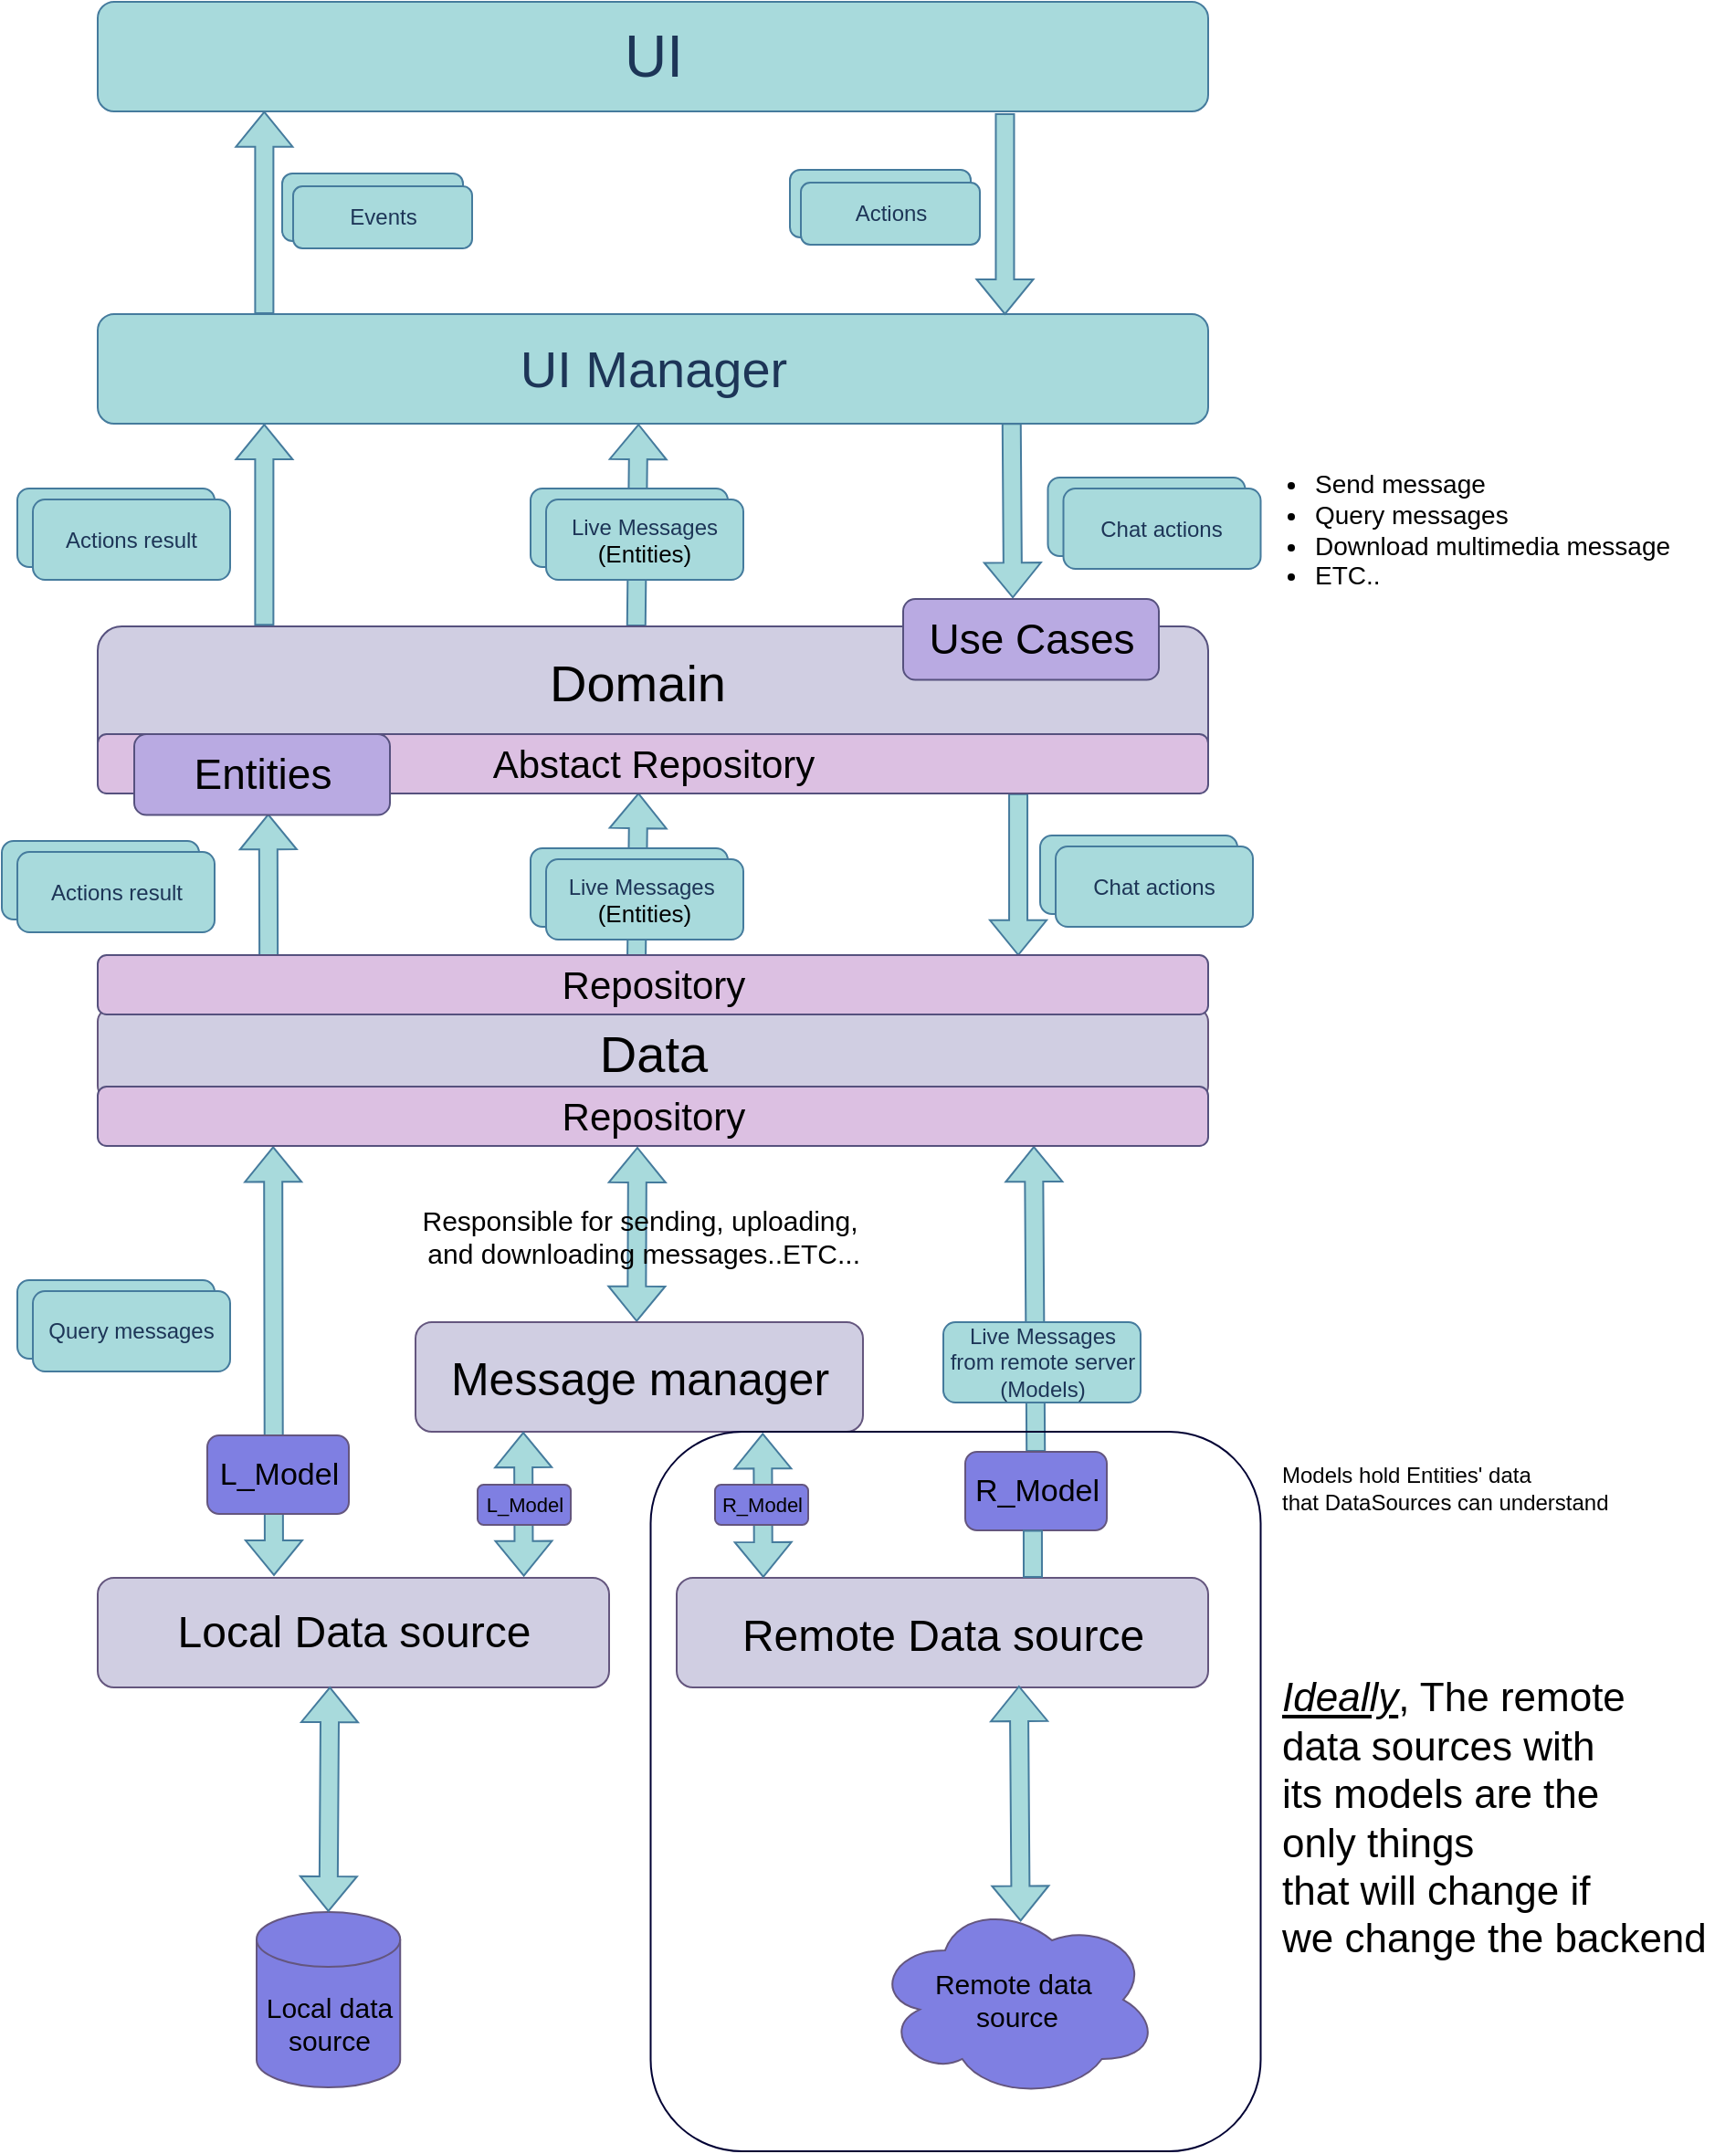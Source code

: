 <mxfile version="20.3.0" type="device" pages="3"><diagram id="C5RBs43oDa-KdzZeNtuy" name="Messages"><mxGraphModel dx="3170" dy="1108" grid="0" gridSize="10" guides="1" tooltips="1" connect="1" arrows="1" fold="1" page="0" pageScale="1" pageWidth="827" pageHeight="1169" background="#ffffff" math="0" shadow="0"><root><mxCell id="WIyWlLk6GJQsqaUBKTNV-0"/><mxCell id="WIyWlLk6GJQsqaUBKTNV-1" parent="WIyWlLk6GJQsqaUBKTNV-0"/><mxCell id="FClm0rjcT40FVerONmoG-12" value="" style="shape=flexArrow;endArrow=classic;html=1;rounded=0;fontSize=32;fontColor=#1D3557;strokeColor=#457B9D;fillColor=#A8DADC;exitX=0.485;exitY=0;exitDx=0;exitDy=0;exitPerimeter=0;entryX=0.487;entryY=0.985;entryDx=0;entryDy=0;entryPerimeter=0;" parent="WIyWlLk6GJQsqaUBKTNV-1" source="rGOBX6YPxcVo7oWyPXmv-9" edge="1"><mxGeometry width="50" height="50" relative="1" as="geometry"><mxPoint x="-114.656" y="770.99" as="sourcePoint"/><mxPoint x="-113.404" y="666.002" as="targetPoint"/></mxGeometry></mxCell><mxCell id="rGOBX6YPxcVo7oWyPXmv-0" value="&lt;font style=&quot;font-size: 32px;&quot;&gt;UI&lt;/font&gt;" style="rounded=1;whiteSpace=wrap;html=1;fillColor=#A8DADC;strokeColor=#457B9D;fontColor=#1D3557;" parent="WIyWlLk6GJQsqaUBKTNV-1" vertex="1"><mxGeometry x="-409.5" y="435" width="608" height="60" as="geometry"/></mxCell><mxCell id="rGOBX6YPxcVo7oWyPXmv-1" value="" style="rounded=1;whiteSpace=wrap;html=1;fontColor=#1D3557;strokeColor=#457B9D;fillColor=#A8DADC;" parent="WIyWlLk6GJQsqaUBKTNV-1" vertex="1"><mxGeometry x="-308.5" y="529" width="99" height="37" as="geometry"/></mxCell><mxCell id="rGOBX6YPxcVo7oWyPXmv-2" value="Events" style="rounded=1;whiteSpace=wrap;html=1;fontColor=#1D3557;strokeColor=#457B9D;fillColor=#A8DADC;" parent="WIyWlLk6GJQsqaUBKTNV-1" vertex="1"><mxGeometry x="-302.5" y="536" width="98" height="34" as="geometry"/></mxCell><mxCell id="rGOBX6YPxcVo7oWyPXmv-3" value="&lt;font style=&quot;font-size: 28px;&quot;&gt;UI Manager&lt;br&gt;&lt;/font&gt;" style="rounded=1;whiteSpace=wrap;html=1;fillColor=#A8DADC;strokeColor=#457B9D;fontColor=#1D3557;" parent="WIyWlLk6GJQsqaUBKTNV-1" vertex="1"><mxGeometry x="-409.5" y="606" width="608" height="60" as="geometry"/></mxCell><mxCell id="rGOBX6YPxcVo7oWyPXmv-5" value="" style="shape=flexArrow;endArrow=classic;html=1;rounded=0;fontSize=32;fontColor=#1D3557;strokeColor=#457B9D;fillColor=#A8DADC;exitX=0.15;exitY=0;exitDx=0;exitDy=0;exitPerimeter=0;entryX=0.15;entryY=0.997;entryDx=0;entryDy=0;entryPerimeter=0;" parent="WIyWlLk6GJQsqaUBKTNV-1" source="rGOBX6YPxcVo7oWyPXmv-3" target="rGOBX6YPxcVo7oWyPXmv-0" edge="1"><mxGeometry width="50" height="50" relative="1" as="geometry"><mxPoint x="-239.5" y="588" as="sourcePoint"/><mxPoint x="-236.5" y="514" as="targetPoint"/></mxGeometry></mxCell><mxCell id="rGOBX6YPxcVo7oWyPXmv-6" value="" style="shape=flexArrow;endArrow=classic;html=1;rounded=0;fontSize=32;fontColor=#1D3557;strokeColor=#457B9D;fillColor=#A8DADC;exitX=0.817;exitY=1.017;exitDx=0;exitDy=0;exitPerimeter=0;verticalAlign=middle;entryX=0.817;entryY=0.008;entryDx=0;entryDy=0;entryPerimeter=0;" parent="WIyWlLk6GJQsqaUBKTNV-1" source="rGOBX6YPxcVo7oWyPXmv-0" target="rGOBX6YPxcVo7oWyPXmv-3" edge="1"><mxGeometry width="50" height="50" relative="1" as="geometry"><mxPoint x="87.5" y="530" as="sourcePoint"/><mxPoint x="89.5" y="588" as="targetPoint"/></mxGeometry></mxCell><mxCell id="rGOBX6YPxcVo7oWyPXmv-7" value="" style="rounded=1;whiteSpace=wrap;html=1;fontColor=#1D3557;strokeColor=#457B9D;fillColor=#A8DADC;" parent="WIyWlLk6GJQsqaUBKTNV-1" vertex="1"><mxGeometry x="-30.5" y="527" width="99" height="37" as="geometry"/></mxCell><mxCell id="rGOBX6YPxcVo7oWyPXmv-8" value="Actions" style="rounded=1;whiteSpace=wrap;html=1;fontColor=#1D3557;strokeColor=#457B9D;fillColor=#A8DADC;" parent="WIyWlLk6GJQsqaUBKTNV-1" vertex="1"><mxGeometry x="-24.5" y="534" width="98" height="34" as="geometry"/></mxCell><mxCell id="rGOBX6YPxcVo7oWyPXmv-9" value="" style="rounded=1;whiteSpace=wrap;html=1;fillColor=#d0cee2;strokeColor=#56517e;" parent="WIyWlLk6GJQsqaUBKTNV-1" vertex="1"><mxGeometry x="-409.5" y="777" width="608" height="88" as="geometry"/></mxCell><mxCell id="rGOBX6YPxcVo7oWyPXmv-11" value="" style="shape=flexArrow;endArrow=classic;html=1;rounded=0;fontSize=32;fontColor=#1D3557;strokeColor=#457B9D;fillColor=#A8DADC;entryX=0.15;entryY=1;entryDx=0;entryDy=0;entryPerimeter=0;exitX=0.15;exitY=-0.004;exitDx=0;exitDy=0;exitPerimeter=0;" parent="WIyWlLk6GJQsqaUBKTNV-1" source="rGOBX6YPxcVo7oWyPXmv-9" target="rGOBX6YPxcVo7oWyPXmv-3" edge="1"><mxGeometry width="50" height="50" relative="1" as="geometry"><mxPoint x="-316.5" y="775" as="sourcePoint"/><mxPoint x="-318.5" y="669" as="targetPoint"/></mxGeometry></mxCell><mxCell id="rGOBX6YPxcVo7oWyPXmv-12" value="" style="shape=flexArrow;endArrow=classic;html=1;rounded=0;fontSize=32;fontColor=#1D3557;strokeColor=#457B9D;fillColor=#A8DADC;exitX=0.823;exitY=0.994;exitDx=0;exitDy=0;exitPerimeter=0;entryX=0.429;entryY=-0.008;entryDx=0;entryDy=0;entryPerimeter=0;" parent="WIyWlLk6GJQsqaUBKTNV-1" source="rGOBX6YPxcVo7oWyPXmv-3" target="hrlvnS8JnRFgfalCJIgI-4" edge="1"><mxGeometry width="50" height="50" relative="1" as="geometry"><mxPoint x="92.108" y="674.0" as="sourcePoint"/><mxPoint x="93.5" y="758" as="targetPoint"/></mxGeometry></mxCell><mxCell id="rGOBX6YPxcVo7oWyPXmv-14" value="" style="rounded=1;whiteSpace=wrap;html=1;fontColor=#1D3557;strokeColor=#457B9D;fillColor=#A8DADC;" parent="WIyWlLk6GJQsqaUBKTNV-1" vertex="1"><mxGeometry x="110.75" y="695.5" width="108" height="43" as="geometry"/></mxCell><mxCell id="rGOBX6YPxcVo7oWyPXmv-15" value="Chat actions" style="rounded=1;whiteSpace=wrap;html=1;fontColor=#1D3557;strokeColor=#457B9D;fillColor=#A8DADC;" parent="WIyWlLk6GJQsqaUBKTNV-1" vertex="1"><mxGeometry x="119.25" y="701.5" width="108" height="44" as="geometry"/></mxCell><mxCell id="rGOBX6YPxcVo7oWyPXmv-16" value="" style="rounded=1;whiteSpace=wrap;html=1;fontColor=#1D3557;strokeColor=#457B9D;fillColor=#A8DADC;" parent="WIyWlLk6GJQsqaUBKTNV-1" vertex="1"><mxGeometry x="-453.5" y="701.5" width="108" height="43" as="geometry"/></mxCell><mxCell id="rGOBX6YPxcVo7oWyPXmv-17" value="Actions result" style="rounded=1;whiteSpace=wrap;html=1;fontColor=#1D3557;strokeColor=#457B9D;fillColor=#A8DADC;" parent="WIyWlLk6GJQsqaUBKTNV-1" vertex="1"><mxGeometry x="-445" y="707.5" width="108" height="44" as="geometry"/></mxCell><mxCell id="rGOBX6YPxcVo7oWyPXmv-19" value="&lt;ul style=&quot;font-size: 14px;&quot;&gt;&lt;li style=&quot;font-size: 14px;&quot;&gt;Send message&lt;/li&gt;&lt;li style=&quot;font-size: 14px;&quot;&gt;Query messages&lt;/li&gt;&lt;li style=&quot;font-size: 14px;&quot;&gt;Download multimedia message&lt;/li&gt;&lt;li style=&quot;font-size: 14px;&quot;&gt;ETC..&lt;/li&gt;&lt;/ul&gt;" style="text;html=1;align=left;verticalAlign=middle;resizable=0;points=[];autosize=1;strokeColor=none;fillColor=none;fontSize=14;fontColor=#000000;" parent="WIyWlLk6GJQsqaUBKTNV-1" vertex="1"><mxGeometry x="214.5" y="670.5" width="253" height="107" as="geometry"/></mxCell><mxCell id="rGOBX6YPxcVo7oWyPXmv-20" value="&lt;span style=&quot;font-size: 28px;&quot;&gt;&lt;font color=&quot;#000000&quot;&gt;Data&lt;/font&gt;&lt;/span&gt;" style="rounded=1;whiteSpace=wrap;html=1;fillColor=#d0cee2;strokeColor=#64567E;" parent="WIyWlLk6GJQsqaUBKTNV-1" vertex="1"><mxGeometry x="-409.5" y="986" width="608" height="50" as="geometry"/></mxCell><mxCell id="rGOBX6YPxcVo7oWyPXmv-21" value="" style="shape=flexArrow;endArrow=classic;html=1;rounded=0;fontSize=32;fontColor=#1D3557;strokeColor=#457B9D;fillColor=#A8DADC;exitX=0.829;exitY=0.997;exitDx=0;exitDy=0;exitPerimeter=0;entryX=0.829;entryY=0.012;entryDx=0;entryDy=0;entryPerimeter=0;" parent="WIyWlLk6GJQsqaUBKTNV-1" source="hrlvnS8JnRFgfalCJIgI-7" target="hrlvnS8JnRFgfalCJIgI-8" edge="1"><mxGeometry width="50" height="50" relative="1" as="geometry"><mxPoint x="92.504" y="862.0" as="sourcePoint"/><mxPoint x="93.72" y="973.72" as="targetPoint"/></mxGeometry></mxCell><mxCell id="rGOBX6YPxcVo7oWyPXmv-22" value="" style="rounded=1;whiteSpace=wrap;html=1;fontColor=#1D3557;strokeColor=#457B9D;fillColor=#A8DADC;" parent="WIyWlLk6GJQsqaUBKTNV-1" vertex="1"><mxGeometry x="106.5" y="891.5" width="108" height="43" as="geometry"/></mxCell><mxCell id="rGOBX6YPxcVo7oWyPXmv-23" value="Chat actions" style="rounded=1;whiteSpace=wrap;html=1;fontColor=#1D3557;strokeColor=#457B9D;fillColor=#A8DADC;" parent="WIyWlLk6GJQsqaUBKTNV-1" vertex="1"><mxGeometry x="115" y="897.5" width="108" height="44" as="geometry"/></mxCell><mxCell id="rGOBX6YPxcVo7oWyPXmv-24" value="" style="shape=flexArrow;endArrow=classic;html=1;rounded=0;fontSize=32;fontColor=#1D3557;strokeColor=#457B9D;fillColor=#A8DADC;exitX=0.151;exitY=0;exitDx=0;exitDy=0;exitPerimeter=0;entryX=0.524;entryY=0.985;entryDx=0;entryDy=0;entryPerimeter=0;" parent="WIyWlLk6GJQsqaUBKTNV-1" target="hrlvnS8JnRFgfalCJIgI-5" edge="1"><mxGeometry width="50" height="50" relative="1" as="geometry"><mxPoint x="-315.892" y="973" as="sourcePoint"/><mxPoint x="-314.5" y="877" as="targetPoint"/></mxGeometry></mxCell><mxCell id="rGOBX6YPxcVo7oWyPXmv-25" value="" style="rounded=1;whiteSpace=wrap;html=1;fontColor=#1D3557;strokeColor=#457B9D;fillColor=#A8DADC;" parent="WIyWlLk6GJQsqaUBKTNV-1" vertex="1"><mxGeometry x="-462" y="894.5" width="108" height="43" as="geometry"/></mxCell><mxCell id="rGOBX6YPxcVo7oWyPXmv-26" value="Actions result" style="rounded=1;whiteSpace=wrap;html=1;fontColor=#1D3557;strokeColor=#457B9D;fillColor=#A8DADC;" parent="WIyWlLk6GJQsqaUBKTNV-1" vertex="1"><mxGeometry x="-453.5" y="900.5" width="108" height="44" as="geometry"/></mxCell><mxCell id="rGOBX6YPxcVo7oWyPXmv-28" value="&lt;span style=&quot;color: rgb(0, 0, 0); font-size: 24px;&quot;&gt;Remote Data source&lt;/span&gt;&lt;span style=&quot;font-size: 28px;&quot;&gt;&lt;font color=&quot;#000000&quot;&gt;&lt;br&gt;&lt;/font&gt;&lt;/span&gt;" style="rounded=1;whiteSpace=wrap;html=1;fillColor=#d0cee2;strokeColor=#64567E;" parent="WIyWlLk6GJQsqaUBKTNV-1" vertex="1"><mxGeometry x="-92.5" y="1298" width="291" height="60" as="geometry"/></mxCell><mxCell id="rGOBX6YPxcVo7oWyPXmv-31" value="" style="shape=flexArrow;endArrow=classic;html=1;rounded=0;fontSize=32;fontColor=#1D3557;strokeColor=#457B9D;fillColor=#A8DADC;exitX=0.229;exitY=-0.002;exitDx=0;exitDy=0;exitPerimeter=0;startArrow=block;entryX=0.486;entryY=1.015;entryDx=0;entryDy=0;entryPerimeter=0;" parent="WIyWlLk6GJQsqaUBKTNV-1" target="FClm0rjcT40FVerONmoG-14" edge="1"><mxGeometry width="50" height="50" relative="1" as="geometry"><mxPoint x="-114.395" y="1157.88" as="sourcePoint"/><mxPoint x="-113.5" y="1036" as="targetPoint"/></mxGeometry></mxCell><mxCell id="rGOBX6YPxcVo7oWyPXmv-47" value="" style="shape=flexArrow;endArrow=classic;html=1;rounded=0;fontSize=32;fontColor=#1D3557;strokeColor=#457B9D;fillColor=#A8DADC;entryX=0.843;entryY=1.002;entryDx=0;entryDy=0;entryPerimeter=0;startArrow=none;" parent="WIyWlLk6GJQsqaUBKTNV-1" source="hrlvnS8JnRFgfalCJIgI-15" target="FClm0rjcT40FVerONmoG-14" edge="1"><mxGeometry width="50" height="50" relative="1" as="geometry"><mxPoint x="102.5" y="1298" as="sourcePoint"/><mxPoint x="102.0" y="1036" as="targetPoint"/></mxGeometry></mxCell><mxCell id="rGOBX6YPxcVo7oWyPXmv-51" value="Live Messages&lt;br&gt;from remote server&lt;br&gt;(Models)" style="rounded=1;whiteSpace=wrap;html=1;fontColor=#1D3557;strokeColor=#457B9D;fillColor=#A8DADC;" parent="WIyWlLk6GJQsqaUBKTNV-1" vertex="1"><mxGeometry x="53.5" y="1158" width="108" height="44" as="geometry"/></mxCell><mxCell id="rGOBX6YPxcVo7oWyPXmv-52" value="" style="shape=flexArrow;endArrow=classic;html=1;rounded=0;fontSize=32;fontColor=#1D3557;strokeColor=#457B9D;fillColor=#A8DADC;exitX=0.071;exitY=0.025;exitDx=0;exitDy=0;exitPerimeter=0;entryX=0.487;entryY=0.985;entryDx=0;entryDy=0;entryPerimeter=0;" parent="WIyWlLk6GJQsqaUBKTNV-1" target="hrlvnS8JnRFgfalCJIgI-7" edge="1"><mxGeometry width="50" height="50" relative="1" as="geometry"><mxPoint x="-114.656" y="973" as="sourcePoint"/><mxPoint x="-115.5" y="863" as="targetPoint"/></mxGeometry></mxCell><mxCell id="rGOBX6YPxcVo7oWyPXmv-53" value="" style="rounded=1;whiteSpace=wrap;html=1;fontColor=#1D3557;strokeColor=#457B9D;fillColor=#A8DADC;" parent="WIyWlLk6GJQsqaUBKTNV-1" vertex="1"><mxGeometry x="-172.5" y="898.5" width="108" height="43" as="geometry"/></mxCell><mxCell id="rGOBX6YPxcVo7oWyPXmv-54" value="Live Messages&amp;nbsp;&lt;br&gt;&lt;span style=&quot;color: rgb(0, 0, 0);&quot;&gt;&lt;font style=&quot;font-size: 13px;&quot;&gt;(Entities)&lt;/font&gt;&lt;/span&gt;" style="rounded=1;whiteSpace=wrap;html=1;fontColor=#1D3557;strokeColor=#457B9D;fillColor=#A8DADC;" parent="WIyWlLk6GJQsqaUBKTNV-1" vertex="1"><mxGeometry x="-164" y="904.5" width="108" height="44" as="geometry"/></mxCell><mxCell id="rGOBX6YPxcVo7oWyPXmv-58" value="Local data&lt;br&gt;source" style="shape=cylinder3;whiteSpace=wrap;html=1;boundedLbl=1;backgroundOutline=1;size=15;fontSize=15;fontColor=#000000;strokeColor=#64567E;fillColor=#7F7FE2;" parent="WIyWlLk6GJQsqaUBKTNV-1" vertex="1"><mxGeometry x="-322.5" y="1481.0" width="78.61" height="96" as="geometry"/></mxCell><mxCell id="rGOBX6YPxcVo7oWyPXmv-59" value="Remote data&amp;nbsp;&lt;br&gt;source" style="ellipse;shape=cloud;whiteSpace=wrap;html=1;fontSize=15;fontColor=#000000;strokeColor=#64567E;fillColor=#7F7FE2;" parent="WIyWlLk6GJQsqaUBKTNV-1" vertex="1"><mxGeometry x="15.5" y="1474.87" width="156" height="108.27" as="geometry"/></mxCell><mxCell id="rGOBX6YPxcVo7oWyPXmv-63" value="" style="shape=flexArrow;endArrow=classic;startArrow=classic;html=1;rounded=0;fontSize=15;fontColor=#000000;strokeColor=#457B9D;fillColor=#A8DADC;entryX=0.644;entryY=0.983;entryDx=0;entryDy=0;entryPerimeter=0;exitX=0.515;exitY=0.105;exitDx=0;exitDy=0;exitPerimeter=0;" parent="WIyWlLk6GJQsqaUBKTNV-1" source="rGOBX6YPxcVo7oWyPXmv-59" target="rGOBX6YPxcVo7oWyPXmv-28" edge="1"><mxGeometry width="100" height="100" relative="1" as="geometry"><mxPoint x="90.5" y="1530" as="sourcePoint"/><mxPoint x="-15.47" y="1442" as="targetPoint"/></mxGeometry></mxCell><mxCell id="rGOBX6YPxcVo7oWyPXmv-27" value="&lt;font style=&quot;font-size: 25px;&quot; color=&quot;#000000&quot;&gt;Message manager&lt;/font&gt;" style="rounded=1;whiteSpace=wrap;html=1;fillColor=#d0cee2;strokeColor=#64567E;" parent="WIyWlLk6GJQsqaUBKTNV-1" vertex="1"><mxGeometry x="-235.5" y="1158" width="245" height="60" as="geometry"/></mxCell><mxCell id="hrlvnS8JnRFgfalCJIgI-4" value="&lt;font style=&quot;font-size: 23px;&quot; color=&quot;#000000&quot;&gt;Use Cases&lt;/font&gt;" style="rounded=1;whiteSpace=wrap;html=1;fillColor=#B9AAE2;strokeColor=#56517e;" parent="WIyWlLk6GJQsqaUBKTNV-1" vertex="1"><mxGeometry x="31.5" y="762" width="140" height="44.25" as="geometry"/></mxCell><mxCell id="hrlvnS8JnRFgfalCJIgI-6" value="&lt;font style=&quot;&quot; color=&quot;#000000&quot;&gt;&lt;font style=&quot;font-size: 24px;&quot;&gt;Local Data source&lt;/font&gt;&lt;br&gt;&lt;/font&gt;" style="rounded=1;whiteSpace=wrap;html=1;fillColor=#d0cee2;strokeColor=#64567E;" parent="WIyWlLk6GJQsqaUBKTNV-1" vertex="1"><mxGeometry x="-409.5" y="1298" width="280" height="60" as="geometry"/></mxCell><mxCell id="hrlvnS8JnRFgfalCJIgI-7" value="&lt;font style=&quot;font-size: 21px;&quot; color=&quot;#000000&quot;&gt;Abstact Repository&lt;/font&gt;" style="rounded=1;whiteSpace=wrap;html=1;fillColor=#DCC0E2;strokeColor=#56517e;" parent="WIyWlLk6GJQsqaUBKTNV-1" vertex="1"><mxGeometry x="-409.5" y="836" width="608" height="32.5" as="geometry"/></mxCell><mxCell id="hrlvnS8JnRFgfalCJIgI-8" value="&lt;font style=&quot;font-size: 21px;&quot; color=&quot;#000000&quot;&gt;Repository&lt;/font&gt;" style="rounded=1;whiteSpace=wrap;html=1;fillColor=#DCC0E2;strokeColor=#56517e;" parent="WIyWlLk6GJQsqaUBKTNV-1" vertex="1"><mxGeometry x="-409.5" y="957" width="608" height="32.5" as="geometry"/></mxCell><mxCell id="hrlvnS8JnRFgfalCJIgI-9" value="&lt;span style=&quot;font-family: Helvetica; font-size: 28px; font-style: normal; font-variant-ligatures: normal; font-variant-caps: normal; font-weight: 400; letter-spacing: normal; orphans: 2; text-align: center; text-indent: 0px; text-transform: none; widows: 2; word-spacing: 0px; -webkit-text-stroke-width: 0px; text-decoration-thickness: initial; text-decoration-style: initial; text-decoration-color: initial; float: none; display: inline !important;&quot;&gt;&lt;font color=&quot;#000000&quot;&gt;Domain&lt;/font&gt;&lt;/span&gt;" style="text;whiteSpace=wrap;html=1;fontSize=21;fillColor=none;" parent="WIyWlLk6GJQsqaUBKTNV-1" vertex="1"><mxGeometry x="-164" y="784.88" width="124" height="56" as="geometry"/></mxCell><mxCell id="hrlvnS8JnRFgfalCJIgI-11" value="" style="shape=flexArrow;endArrow=classic;html=1;rounded=0;fontSize=32;fontColor=#1D3557;strokeColor=#457B9D;fillColor=#A8DADC;exitX=0.776;exitY=1.011;exitDx=0;exitDy=0;exitPerimeter=0;entryX=0.163;entryY=0;entryDx=0;entryDy=0;entryPerimeter=0;startArrow=block;" parent="WIyWlLk6GJQsqaUBKTNV-1" source="rGOBX6YPxcVo7oWyPXmv-27" target="rGOBX6YPxcVo7oWyPXmv-28" edge="1"><mxGeometry width="50" height="50" relative="1" as="geometry"><mxPoint x="-45.504" y="1224" as="sourcePoint"/><mxPoint x="-45.04" y="1346.15" as="targetPoint"/></mxGeometry></mxCell><mxCell id="hrlvnS8JnRFgfalCJIgI-12" value="" style="shape=flexArrow;endArrow=classic;html=1;rounded=0;fontSize=32;fontColor=#1D3557;strokeColor=#457B9D;fillColor=#A8DADC;exitX=0.776;exitY=1.011;exitDx=0;exitDy=0;exitPerimeter=0;entryX=0.163;entryY=0;entryDx=0;entryDy=0;entryPerimeter=0;startArrow=block;" parent="WIyWlLk6GJQsqaUBKTNV-1" edge="1"><mxGeometry width="50" height="50" relative="1" as="geometry"><mxPoint x="-176.5" y="1218" as="sourcePoint"/><mxPoint x="-176.187" y="1297.34" as="targetPoint"/></mxGeometry></mxCell><mxCell id="hrlvnS8JnRFgfalCJIgI-17" value="" style="shape=flexArrow;endArrow=classic;startArrow=classic;html=1;rounded=0;fontSize=15;fontColor=#000000;strokeColor=#457B9D;fillColor=#A8DADC;exitX=0.5;exitY=0;exitDx=0;exitDy=0;exitPerimeter=0;entryX=0.454;entryY=0.993;entryDx=0;entryDy=0;entryPerimeter=0;" parent="WIyWlLk6GJQsqaUBKTNV-1" source="rGOBX6YPxcVo7oWyPXmv-58" target="hrlvnS8JnRFgfalCJIgI-6" edge="1"><mxGeometry width="100" height="100" relative="1" as="geometry"><mxPoint x="-323.1" y="1530.847" as="sourcePoint"/><mxPoint x="-257.737" y="1361" as="targetPoint"/></mxGeometry></mxCell><mxCell id="hrlvnS8JnRFgfalCJIgI-18" value="" style="shape=flexArrow;endArrow=classic;html=1;rounded=0;fontSize=32;fontColor=#1D3557;strokeColor=#457B9D;fillColor=#A8DADC;entryX=0.158;entryY=1.005;entryDx=0;entryDy=0;entryPerimeter=0;startArrow=block;" parent="WIyWlLk6GJQsqaUBKTNV-1" target="FClm0rjcT40FVerONmoG-14" edge="1"><mxGeometry width="50" height="50" relative="1" as="geometry"><mxPoint x="-313" y="1297" as="sourcePoint"/><mxPoint x="-313.5" y="1035" as="targetPoint"/></mxGeometry></mxCell><mxCell id="rGOBX6YPxcVo7oWyPXmv-33" value="&lt;span style=&quot;font-size: 15px;&quot;&gt;&lt;br&gt;&lt;/span&gt;" style="text;html=1;align=center;verticalAlign=middle;resizable=0;points=[];autosize=1;strokeColor=none;fillColor=none;fontSize=25;fontColor=#000000;" parent="WIyWlLk6GJQsqaUBKTNV-1" vertex="1"><mxGeometry x="-121.5" y="1080" width="18" height="42" as="geometry"/></mxCell><mxCell id="hrlvnS8JnRFgfalCJIgI-20" value="" style="rounded=1;whiteSpace=wrap;html=1;fontColor=#1D3557;strokeColor=#457B9D;fillColor=#A8DADC;" parent="WIyWlLk6GJQsqaUBKTNV-1" vertex="1"><mxGeometry x="-453.5" y="1135" width="108" height="43" as="geometry"/></mxCell><mxCell id="hrlvnS8JnRFgfalCJIgI-21" value="Query messages" style="rounded=1;whiteSpace=wrap;html=1;fontColor=#1D3557;strokeColor=#457B9D;fillColor=#A8DADC;" parent="WIyWlLk6GJQsqaUBKTNV-1" vertex="1"><mxGeometry x="-445" y="1141" width="108" height="44" as="geometry"/></mxCell><mxCell id="hrlvnS8JnRFgfalCJIgI-22" value="" style="rounded=1;whiteSpace=wrap;html=1;labelBackgroundColor=none;fontSize=12;fontColor=#000000;fillColor=none;strokeColor=#000033;" parent="WIyWlLk6GJQsqaUBKTNV-1" vertex="1"><mxGeometry x="-106.75" y="1218" width="334" height="394" as="geometry"/></mxCell><mxCell id="hrlvnS8JnRFgfalCJIgI-23" value="&lt;font style=&quot;font-size: 22px;&quot;&gt;&lt;i&gt;&lt;u&gt;Ideally&lt;/u&gt;&lt;/i&gt;, The remote &lt;br&gt;data sources with&lt;br&gt;its models are the&lt;br&gt;only things&lt;br&gt;that will change if &lt;br&gt;we change the backend&lt;/font&gt;" style="text;html=1;align=left;verticalAlign=middle;resizable=0;points=[];autosize=1;strokeColor=none;fillColor=none;fontSize=12;fontColor=#000000;" parent="WIyWlLk6GJQsqaUBKTNV-1" vertex="1"><mxGeometry x="236.5" y="1345" width="250" height="170" as="geometry"/></mxCell><mxCell id="hrlvnS8JnRFgfalCJIgI-19" value="&lt;div style=&quot;&quot;&gt;&lt;span style=&quot;background-color: initial;&quot;&gt;Models hold&amp;nbsp;&lt;/span&gt;&lt;span style=&quot;background-color: initial;&quot;&gt;Entities'&amp;nbsp;data&lt;/span&gt;&lt;/div&gt;&lt;div style=&quot;&quot;&gt;&lt;span style=&quot;background-color: initial;&quot;&gt;that DataSources can understand&lt;/span&gt;&lt;/div&gt;" style="text;html=1;align=left;verticalAlign=middle;resizable=0;points=[];autosize=1;strokeColor=none;fillColor=none;fontSize=12;fontColor=#000000;" parent="WIyWlLk6GJQsqaUBKTNV-1" vertex="1"><mxGeometry x="236.5" y="1228" width="197" height="41" as="geometry"/></mxCell><mxCell id="hrlvnS8JnRFgfalCJIgI-15" value="&lt;font style=&quot;font-size: 17px;&quot; color=&quot;#000000&quot;&gt;R_Model&lt;/font&gt;" style="rounded=1;whiteSpace=wrap;html=1;fillColor=#7F7FE2;strokeColor=#64567E;" parent="WIyWlLk6GJQsqaUBKTNV-1" vertex="1"><mxGeometry x="65.5" y="1229" width="77.5" height="43" as="geometry"/></mxCell><mxCell id="FClm0rjcT40FVerONmoG-0" value="" style="shape=flexArrow;endArrow=none;html=1;rounded=0;fontSize=32;fontColor=#1D3557;strokeColor=#457B9D;fillColor=#A8DADC;entryX=0.477;entryY=0.993;entryDx=0;entryDy=0;entryPerimeter=0;" parent="WIyWlLk6GJQsqaUBKTNV-1" target="hrlvnS8JnRFgfalCJIgI-15" edge="1"><mxGeometry width="50" height="50" relative="1" as="geometry"><mxPoint x="102.5" y="1298" as="sourcePoint"/><mxPoint x="101.5" y="1273" as="targetPoint"/></mxGeometry></mxCell><mxCell id="hrlvnS8JnRFgfalCJIgI-5" value="&lt;font color=&quot;#000000&quot;&gt;&lt;span style=&quot;font-size: 23px;&quot;&gt;Entities&lt;/span&gt;&lt;/font&gt;" style="rounded=1;whiteSpace=wrap;html=1;fillColor=#B9AAE2;strokeColor=#56517e;" parent="WIyWlLk6GJQsqaUBKTNV-1" vertex="1"><mxGeometry x="-389.5" y="836" width="140" height="44.25" as="geometry"/></mxCell><mxCell id="FClm0rjcT40FVerONmoG-5" value="&lt;span style=&quot;color: rgb(0, 0, 0); font-size: 17px;&quot;&gt;L_Model&lt;/span&gt;" style="rounded=1;whiteSpace=wrap;html=1;fillColor=#7F7FE2;strokeColor=#64567E;" parent="WIyWlLk6GJQsqaUBKTNV-1" vertex="1"><mxGeometry x="-349.5" y="1220" width="77.5" height="43" as="geometry"/></mxCell><mxCell id="FClm0rjcT40FVerONmoG-7" value="&lt;span style=&quot;color: rgb(0, 0, 0); font-size: 11px;&quot;&gt;L_Model&lt;/span&gt;" style="rounded=1;whiteSpace=wrap;html=1;fillColor=#7F7FE2;strokeColor=#64567E;" parent="WIyWlLk6GJQsqaUBKTNV-1" vertex="1"><mxGeometry x="-201.5" y="1247" width="51" height="22" as="geometry"/></mxCell><mxCell id="FClm0rjcT40FVerONmoG-8" value="&lt;span style=&quot;color: rgb(0, 0, 0); font-size: 11px;&quot;&gt;R_Model&lt;/span&gt;" style="rounded=1;whiteSpace=wrap;html=1;fillColor=#7F7FE2;strokeColor=#64567E;" parent="WIyWlLk6GJQsqaUBKTNV-1" vertex="1"><mxGeometry x="-71.5" y="1247" width="51" height="22" as="geometry"/></mxCell><mxCell id="FClm0rjcT40FVerONmoG-10" value="" style="rounded=1;whiteSpace=wrap;html=1;fontColor=#1D3557;strokeColor=#457B9D;fillColor=#A8DADC;" parent="WIyWlLk6GJQsqaUBKTNV-1" vertex="1"><mxGeometry x="-172.5" y="701.5" width="108" height="43" as="geometry"/></mxCell><mxCell id="FClm0rjcT40FVerONmoG-11" value="Live Messages&lt;br&gt;&lt;span style=&quot;color: rgb(0, 0, 0); font-size: 13px;&quot;&gt;(Entities)&lt;/span&gt;" style="rounded=1;whiteSpace=wrap;html=1;fontColor=#1D3557;strokeColor=#457B9D;fillColor=#A8DADC;" parent="WIyWlLk6GJQsqaUBKTNV-1" vertex="1"><mxGeometry x="-164" y="707.5" width="108" height="44" as="geometry"/></mxCell><mxCell id="FClm0rjcT40FVerONmoG-13" value="&lt;span style=&quot;font-size: 15px;&quot;&gt;Responsible for sending, uploading,&lt;/span&gt;&lt;br style=&quot;font-size: 15px;&quot;&gt;&lt;span style=&quot;font-size: 15px;&quot;&gt;&amp;nbsp;and downloading messages..ETC...&lt;br&gt;&lt;/span&gt;" style="text;html=1;align=center;verticalAlign=middle;resizable=0;points=[];autosize=1;strokeColor=none;fillColor=none;fontSize=13;fontColor=#000000;" parent="WIyWlLk6GJQsqaUBKTNV-1" vertex="1"><mxGeometry x="-242.5" y="1087" width="259" height="48" as="geometry"/></mxCell><mxCell id="FClm0rjcT40FVerONmoG-14" value="&lt;font style=&quot;font-size: 21px;&quot; color=&quot;#000000&quot;&gt;Repository&lt;/font&gt;" style="rounded=1;whiteSpace=wrap;html=1;fillColor=#DCC0E2;strokeColor=#56517e;" parent="WIyWlLk6GJQsqaUBKTNV-1" vertex="1"><mxGeometry x="-409.5" y="1029" width="608" height="32.5" as="geometry"/></mxCell></root></mxGraphModel></diagram><diagram id="S-JtwFxCgATM8Eir9sNv" name="Message_events"><mxGraphModel dx="2031" dy="1293" grid="0" gridSize="10" guides="1" tooltips="1" connect="1" arrows="1" fold="1" page="0" pageScale="1" pageWidth="1500" pageHeight="4000" background="#ffffff" math="0" shadow="0"><root><mxCell id="0"/><mxCell id="1" parent="0"/><mxCell id="mZOin-oTWkethwQYKJf5-1" value="" style="shape=flexArrow;endArrow=classic;html=1;rounded=0;fontSize=32;fontColor=#1D3557;strokeColor=#457B9D;fillColor=#A8DADC;exitX=0.485;exitY=0;exitDx=0;exitDy=0;exitPerimeter=0;entryX=0.487;entryY=0.985;entryDx=0;entryDy=0;entryPerimeter=0;" parent="1" source="mZOin-oTWkethwQYKJf5-7" edge="1"><mxGeometry width="50" height="50" relative="1" as="geometry"><mxPoint x="487.344" y="605.99" as="sourcePoint"/><mxPoint x="488.596" y="501.002" as="targetPoint"/></mxGeometry></mxCell><mxCell id="mZOin-oTWkethwQYKJf5-2" value="&lt;font style=&quot;font-size: 32px;&quot;&gt;UI&lt;/font&gt;" style="rounded=1;whiteSpace=wrap;html=1;fillColor=#A8DADC;strokeColor=#457B9D;fontColor=#1D3557;" parent="1" vertex="1"><mxGeometry x="192.5" y="270" width="608" height="60" as="geometry"/></mxCell><mxCell id="mZOin-oTWkethwQYKJf5-3" value="&lt;font style=&quot;font-size: 28px;&quot;&gt;UI Manager&lt;br&gt;&lt;/font&gt;" style="rounded=1;whiteSpace=wrap;html=1;fillColor=#A8DADC;strokeColor=#457B9D;fontColor=#1D3557;" parent="1" vertex="1"><mxGeometry x="192.5" y="441" width="608" height="60" as="geometry"/></mxCell><mxCell id="mZOin-oTWkethwQYKJf5-4" value="" style="shape=flexArrow;endArrow=classic;html=1;rounded=0;fontSize=32;fontColor=#1D3557;strokeColor=#457B9D;fillColor=#A8DADC;exitX=0.817;exitY=1.017;exitDx=0;exitDy=0;exitPerimeter=0;verticalAlign=middle;entryX=0.817;entryY=0.008;entryDx=0;entryDy=0;entryPerimeter=0;" parent="1" edge="1"><mxGeometry width="50" height="50" relative="1" as="geometry"><mxPoint x="495.236" y="331.02" as="sourcePoint"/><mxPoint x="495.236" y="441.48" as="targetPoint"/></mxGeometry></mxCell><mxCell id="mZOin-oTWkethwQYKJf5-5" value="" style="rounded=1;whiteSpace=wrap;html=1;fontColor=#1D3557;strokeColor=#457B9D;fillColor=#A8DADC;" parent="1" vertex="1"><mxGeometry x="444.5" y="359" width="99" height="37" as="geometry"/></mxCell><mxCell id="mZOin-oTWkethwQYKJf5-6" value="Actions" style="rounded=1;whiteSpace=wrap;html=1;fontColor=#1D3557;strokeColor=#457B9D;fillColor=#A8DADC;" parent="1" vertex="1"><mxGeometry x="450.5" y="366" width="98" height="34" as="geometry"/></mxCell><mxCell id="mZOin-oTWkethwQYKJf5-7" value="" style="rounded=1;whiteSpace=wrap;html=1;fillColor=#d0cee2;strokeColor=#56517e;" parent="1" vertex="1"><mxGeometry x="192.5" y="612" width="608" height="88" as="geometry"/></mxCell><mxCell id="mZOin-oTWkethwQYKJf5-8" value="" style="shape=flexArrow;endArrow=classic;html=1;rounded=0;fontSize=32;fontColor=#1D3557;strokeColor=#457B9D;fillColor=#A8DADC;entryX=0.15;entryY=1;entryDx=0;entryDy=0;entryPerimeter=0;exitX=0.15;exitY=-0.004;exitDx=0;exitDy=0;exitPerimeter=0;" parent="1" source="mZOin-oTWkethwQYKJf5-7" target="mZOin-oTWkethwQYKJf5-3" edge="1"><mxGeometry width="50" height="50" relative="1" as="geometry"><mxPoint x="285.5" y="610" as="sourcePoint"/><mxPoint x="283.5" y="504" as="targetPoint"/></mxGeometry></mxCell><mxCell id="mZOin-oTWkethwQYKJf5-9" value="" style="shape=flexArrow;endArrow=classic;html=1;rounded=0;fontSize=32;fontColor=#1D3557;strokeColor=#457B9D;fillColor=#A8DADC;exitX=0.823;exitY=0.994;exitDx=0;exitDy=0;exitPerimeter=0;entryX=0.429;entryY=-0.008;entryDx=0;entryDy=0;entryPerimeter=0;" parent="1" source="mZOin-oTWkethwQYKJf5-3" target="mZOin-oTWkethwQYKJf5-31" edge="1"><mxGeometry width="50" height="50" relative="1" as="geometry"><mxPoint x="694.108" y="509.0" as="sourcePoint"/><mxPoint x="695.5" y="593" as="targetPoint"/></mxGeometry></mxCell><mxCell id="mZOin-oTWkethwQYKJf5-10" value="" style="rounded=1;whiteSpace=wrap;html=1;fontColor=#1D3557;strokeColor=#457B9D;fillColor=#A8DADC;" parent="1" vertex="1"><mxGeometry x="712.75" y="530.5" width="108" height="43" as="geometry"/></mxCell><mxCell id="mZOin-oTWkethwQYKJf5-11" value="Message event" style="rounded=1;whiteSpace=wrap;html=1;fontColor=#1D3557;strokeColor=#457B9D;fillColor=#A8DADC;" parent="1" vertex="1"><mxGeometry x="721.25" y="536.5" width="108" height="44" as="geometry"/></mxCell><mxCell id="mZOin-oTWkethwQYKJf5-12" value="" style="rounded=1;whiteSpace=wrap;html=1;fontColor=#1D3557;strokeColor=#457B9D;fillColor=#A8DADC;" parent="1" vertex="1"><mxGeometry x="148.5" y="536.5" width="108" height="43" as="geometry"/></mxCell><mxCell id="mZOin-oTWkethwQYKJf5-13" value="Event result" style="rounded=1;whiteSpace=wrap;html=1;fontColor=#1D3557;strokeColor=#457B9D;fillColor=#A8DADC;" parent="1" vertex="1"><mxGeometry x="157" y="542.5" width="108" height="44" as="geometry"/></mxCell><mxCell id="mZOin-oTWkethwQYKJf5-14" value="&lt;ul style=&quot;&quot;&gt;&lt;li style=&quot;&quot;&gt;&lt;span style=&quot;background-color: initial;&quot;&gt;Message received (delivered)&lt;/span&gt;&lt;/li&gt;&lt;li style=&quot;&quot;&gt;&lt;span style=&quot;background-color: initial;&quot;&gt;Message seen&lt;/span&gt;&lt;br&gt;&lt;/li&gt;&lt;li style=&quot;font-size: 14px;&quot;&gt;Reaction to a message (like,love,etc...)&lt;/li&gt;&lt;li style=&quot;font-size: 14px;&quot;&gt;Edit/Delete message.&lt;/li&gt;&lt;li style=&quot;font-size: 14px;&quot;&gt;ETC..&lt;/li&gt;&lt;/ul&gt;" style="text;html=1;align=left;verticalAlign=middle;resizable=0;points=[];autosize=1;strokeColor=none;fillColor=none;fontSize=14;fontColor=#000000;" parent="1" vertex="1"><mxGeometry x="816.5" y="497.5" width="299" height="124" as="geometry"/></mxCell><mxCell id="mZOin-oTWkethwQYKJf5-15" value="&lt;span style=&quot;font-size: 28px;&quot;&gt;&lt;font color=&quot;#000000&quot;&gt;Data&lt;/font&gt;&lt;/span&gt;" style="rounded=1;whiteSpace=wrap;html=1;fillColor=#d0cee2;strokeColor=#64567E;" parent="1" vertex="1"><mxGeometry x="192.5" y="821" width="608" height="50" as="geometry"/></mxCell><mxCell id="mZOin-oTWkethwQYKJf5-16" value="" style="shape=flexArrow;endArrow=classic;html=1;rounded=0;fontSize=32;fontColor=#1D3557;strokeColor=#457B9D;fillColor=#A8DADC;exitX=0.829;exitY=0.997;exitDx=0;exitDy=0;exitPerimeter=0;entryX=0.829;entryY=0.012;entryDx=0;entryDy=0;entryPerimeter=0;" parent="1" source="mZOin-oTWkethwQYKJf5-33" target="mZOin-oTWkethwQYKJf5-34" edge="1"><mxGeometry width="50" height="50" relative="1" as="geometry"><mxPoint x="694.504" y="697.0" as="sourcePoint"/><mxPoint x="695.72" y="808.72" as="targetPoint"/></mxGeometry></mxCell><mxCell id="mZOin-oTWkethwQYKJf5-17" value="" style="rounded=1;whiteSpace=wrap;html=1;fontColor=#1D3557;strokeColor=#457B9D;fillColor=#A8DADC;" parent="1" vertex="1"><mxGeometry x="708.5" y="726.5" width="108" height="43" as="geometry"/></mxCell><mxCell id="mZOin-oTWkethwQYKJf5-18" value="Message event" style="rounded=1;whiteSpace=wrap;html=1;fontColor=#1D3557;strokeColor=#457B9D;fillColor=#A8DADC;" parent="1" vertex="1"><mxGeometry x="717" y="732.5" width="108" height="44" as="geometry"/></mxCell><mxCell id="mZOin-oTWkethwQYKJf5-19" value="" style="shape=flexArrow;endArrow=classic;html=1;rounded=0;fontSize=32;fontColor=#1D3557;strokeColor=#457B9D;fillColor=#A8DADC;exitX=0.151;exitY=0;exitDx=0;exitDy=0;exitPerimeter=0;entryX=0.524;entryY=0.985;entryDx=0;entryDy=0;entryPerimeter=0;" parent="1" target="mZOin-oTWkethwQYKJf5-47" edge="1"><mxGeometry width="50" height="50" relative="1" as="geometry"><mxPoint x="286.108" y="808" as="sourcePoint"/><mxPoint x="287.5" y="712" as="targetPoint"/></mxGeometry></mxCell><mxCell id="mZOin-oTWkethwQYKJf5-20" value="" style="rounded=1;whiteSpace=wrap;html=1;fontColor=#1D3557;strokeColor=#457B9D;fillColor=#A8DADC;" parent="1" vertex="1"><mxGeometry x="140" y="729.5" width="108" height="43" as="geometry"/></mxCell><mxCell id="mZOin-oTWkethwQYKJf5-21" value="Event result" style="rounded=1;whiteSpace=wrap;html=1;fontColor=#1D3557;strokeColor=#457B9D;fillColor=#A8DADC;" parent="1" vertex="1"><mxGeometry x="148.5" y="735.5" width="108" height="44" as="geometry"/></mxCell><mxCell id="mZOin-oTWkethwQYKJf5-22" value="&lt;span style=&quot;color: rgb(0, 0, 0); font-size: 24px;&quot;&gt;Remote Data source&lt;/span&gt;&lt;span style=&quot;font-size: 28px;&quot;&gt;&lt;font color=&quot;#000000&quot;&gt;&lt;br&gt;&lt;/font&gt;&lt;/span&gt;" style="rounded=1;whiteSpace=wrap;html=1;fillColor=#d0cee2;strokeColor=#64567E;" parent="1" vertex="1"><mxGeometry x="509.5" y="1133" width="291" height="60" as="geometry"/></mxCell><mxCell id="mZOin-oTWkethwQYKJf5-23" value="" style="shape=flexArrow;endArrow=classic;html=1;rounded=0;fontSize=32;fontColor=#1D3557;strokeColor=#457B9D;fillColor=#A8DADC;exitX=0.229;exitY=-0.002;exitDx=0;exitDy=0;exitPerimeter=0;startArrow=block;entryX=0.486;entryY=1.015;entryDx=0;entryDy=0;entryPerimeter=0;" parent="1" target="mZOin-oTWkethwQYKJf5-53" edge="1"><mxGeometry width="50" height="50" relative="1" as="geometry"><mxPoint x="487.605" y="992.88" as="sourcePoint"/><mxPoint x="488.5" y="871" as="targetPoint"/></mxGeometry></mxCell><mxCell id="mZOin-oTWkethwQYKJf5-24" value="" style="shape=flexArrow;endArrow=classic;html=1;rounded=0;fontSize=32;fontColor=#1D3557;strokeColor=#457B9D;fillColor=#A8DADC;entryX=0.843;entryY=1.002;entryDx=0;entryDy=0;entryPerimeter=0;startArrow=none;" parent="1" source="mZOin-oTWkethwQYKJf5-45" target="mZOin-oTWkethwQYKJf5-53" edge="1"><mxGeometry width="50" height="50" relative="1" as="geometry"><mxPoint x="704.5" y="1133" as="sourcePoint"/><mxPoint x="704" y="871" as="targetPoint"/></mxGeometry></mxCell><mxCell id="mZOin-oTWkethwQYKJf5-25" value="Live Messages events&lt;br&gt;from remote server&lt;br&gt;(Models)" style="rounded=1;whiteSpace=wrap;html=1;fontColor=#1D3557;strokeColor=#457B9D;fillColor=#A8DADC;" parent="1" vertex="1"><mxGeometry x="637.25" y="990" width="138" height="44" as="geometry"/></mxCell><mxCell id="mZOin-oTWkethwQYKJf5-26" value="" style="shape=flexArrow;endArrow=classic;html=1;rounded=0;fontSize=32;fontColor=#1D3557;strokeColor=#457B9D;fillColor=#A8DADC;exitX=0.071;exitY=0.025;exitDx=0;exitDy=0;exitPerimeter=0;entryX=0.487;entryY=0.985;entryDx=0;entryDy=0;entryPerimeter=0;" parent="1" target="mZOin-oTWkethwQYKJf5-33" edge="1"><mxGeometry width="50" height="50" relative="1" as="geometry"><mxPoint x="487.344" y="808" as="sourcePoint"/><mxPoint x="486.5" y="698" as="targetPoint"/></mxGeometry></mxCell><mxCell id="mZOin-oTWkethwQYKJf5-27" value="Local data&lt;br&gt;source" style="shape=cylinder3;whiteSpace=wrap;html=1;boundedLbl=1;backgroundOutline=1;size=15;fontSize=15;fontColor=#000000;strokeColor=#64567E;fillColor=#7F7FE2;" parent="1" vertex="1"><mxGeometry x="279.5" y="1316.0" width="78.61" height="96" as="geometry"/></mxCell><mxCell id="mZOin-oTWkethwQYKJf5-28" value="Remote data&amp;nbsp;&lt;br&gt;source" style="ellipse;shape=cloud;whiteSpace=wrap;html=1;fontSize=15;fontColor=#000000;strokeColor=#64567E;fillColor=#7F7FE2;" parent="1" vertex="1"><mxGeometry x="617.5" y="1309.87" width="156" height="108.27" as="geometry"/></mxCell><mxCell id="mZOin-oTWkethwQYKJf5-29" value="" style="shape=flexArrow;endArrow=classic;startArrow=classic;html=1;rounded=0;fontSize=15;fontColor=#000000;strokeColor=#457B9D;fillColor=#A8DADC;entryX=0.644;entryY=0.983;entryDx=0;entryDy=0;entryPerimeter=0;exitX=0.515;exitY=0.105;exitDx=0;exitDy=0;exitPerimeter=0;" parent="1" source="mZOin-oTWkethwQYKJf5-28" target="mZOin-oTWkethwQYKJf5-22" edge="1"><mxGeometry width="100" height="100" relative="1" as="geometry"><mxPoint x="692.5" y="1365" as="sourcePoint"/><mxPoint x="586.53" y="1277" as="targetPoint"/></mxGeometry></mxCell><mxCell id="mZOin-oTWkethwQYKJf5-30" value="&lt;font style=&quot;font-size: 22px;&quot; color=&quot;#000000&quot;&gt;Messages events manager&lt;/font&gt;" style="rounded=1;whiteSpace=wrap;html=1;fillColor=#d0cee2;strokeColor=#64567E;" parent="1" vertex="1"><mxGeometry x="366.5" y="993" width="245" height="60" as="geometry"/></mxCell><mxCell id="mZOin-oTWkethwQYKJf5-31" value="&lt;font style=&quot;font-size: 23px;&quot; color=&quot;#000000&quot;&gt;Use Cases&lt;/font&gt;" style="rounded=1;whiteSpace=wrap;html=1;fillColor=#B9AAE2;strokeColor=#56517e;" parent="1" vertex="1"><mxGeometry x="633.5" y="597" width="140" height="44.25" as="geometry"/></mxCell><mxCell id="mZOin-oTWkethwQYKJf5-32" value="&lt;font style=&quot;&quot; color=&quot;#000000&quot;&gt;&lt;font style=&quot;font-size: 24px;&quot;&gt;Local Data source&lt;/font&gt;&lt;br&gt;&lt;/font&gt;" style="rounded=1;whiteSpace=wrap;html=1;fillColor=#d0cee2;strokeColor=#64567E;" parent="1" vertex="1"><mxGeometry x="192.5" y="1133" width="280" height="60" as="geometry"/></mxCell><mxCell id="mZOin-oTWkethwQYKJf5-33" value="&lt;font style=&quot;font-size: 21px;&quot; color=&quot;#000000&quot;&gt;Abstact Repository&lt;/font&gt;" style="rounded=1;whiteSpace=wrap;html=1;fillColor=#DCC0E2;strokeColor=#56517e;" parent="1" vertex="1"><mxGeometry x="192.5" y="671" width="608" height="32.5" as="geometry"/></mxCell><mxCell id="mZOin-oTWkethwQYKJf5-34" value="&lt;font style=&quot;font-size: 21px;&quot; color=&quot;#000000&quot;&gt;Repository&lt;/font&gt;" style="rounded=1;whiteSpace=wrap;html=1;fillColor=#DCC0E2;strokeColor=#56517e;" parent="1" vertex="1"><mxGeometry x="192.5" y="792" width="608" height="32.5" as="geometry"/></mxCell><mxCell id="mZOin-oTWkethwQYKJf5-35" value="&lt;span style=&quot;font-family: Helvetica; font-size: 28px; font-style: normal; font-variant-ligatures: normal; font-variant-caps: normal; font-weight: 400; letter-spacing: normal; orphans: 2; text-align: center; text-indent: 0px; text-transform: none; widows: 2; word-spacing: 0px; -webkit-text-stroke-width: 0px; text-decoration-thickness: initial; text-decoration-style: initial; text-decoration-color: initial; float: none; display: inline !important;&quot;&gt;&lt;font color=&quot;#000000&quot;&gt;Domain&lt;/font&gt;&lt;/span&gt;" style="text;whiteSpace=wrap;html=1;fontSize=21;fillColor=none;" parent="1" vertex="1"><mxGeometry x="438" y="619.88" width="124" height="56" as="geometry"/></mxCell><mxCell id="mZOin-oTWkethwQYKJf5-36" value="" style="shape=flexArrow;endArrow=classic;html=1;rounded=0;fontSize=32;fontColor=#1D3557;strokeColor=#457B9D;fillColor=#A8DADC;exitX=0.776;exitY=1.011;exitDx=0;exitDy=0;exitPerimeter=0;entryX=0.163;entryY=0;entryDx=0;entryDy=0;entryPerimeter=0;startArrow=block;" parent="1" source="mZOin-oTWkethwQYKJf5-30" target="mZOin-oTWkethwQYKJf5-22" edge="1"><mxGeometry width="50" height="50" relative="1" as="geometry"><mxPoint x="556.496" y="1059" as="sourcePoint"/><mxPoint x="556.96" y="1181.15" as="targetPoint"/></mxGeometry></mxCell><mxCell id="mZOin-oTWkethwQYKJf5-37" value="" style="shape=flexArrow;endArrow=block;html=1;rounded=0;fontSize=32;fontColor=#1D3557;strokeColor=#457B9D;fillColor=#A8DADC;exitX=0.776;exitY=1.011;exitDx=0;exitDy=0;exitPerimeter=0;entryX=0.163;entryY=0;entryDx=0;entryDy=0;entryPerimeter=0;startArrow=none;endFill=0;startFill=0;" parent="1" edge="1"><mxGeometry width="50" height="50" relative="1" as="geometry"><mxPoint x="425.5" y="1053" as="sourcePoint"/><mxPoint x="425.813" y="1132.34" as="targetPoint"/></mxGeometry></mxCell><mxCell id="mZOin-oTWkethwQYKJf5-38" value="" style="shape=flexArrow;endArrow=classic;startArrow=classic;html=1;rounded=0;fontSize=15;fontColor=#000000;strokeColor=#457B9D;fillColor=#A8DADC;exitX=0.5;exitY=0;exitDx=0;exitDy=0;exitPerimeter=0;entryX=0.454;entryY=0.993;entryDx=0;entryDy=0;entryPerimeter=0;" parent="1" source="mZOin-oTWkethwQYKJf5-27" target="mZOin-oTWkethwQYKJf5-32" edge="1"><mxGeometry width="100" height="100" relative="1" as="geometry"><mxPoint x="278.9" y="1365.847" as="sourcePoint"/><mxPoint x="344.263" y="1196" as="targetPoint"/></mxGeometry></mxCell><mxCell id="mZOin-oTWkethwQYKJf5-39" value="&lt;span style=&quot;font-size: 15px;&quot;&gt;&lt;br&gt;&lt;/span&gt;" style="text;html=1;align=center;verticalAlign=middle;resizable=0;points=[];autosize=1;strokeColor=none;fillColor=none;fontSize=25;fontColor=#000000;" parent="1" vertex="1"><mxGeometry x="480.5" y="915" width="18" height="42" as="geometry"/></mxCell><mxCell id="mZOin-oTWkethwQYKJf5-40" value="" style="rounded=1;whiteSpace=wrap;html=1;fontColor=#1D3557;strokeColor=#457B9D;fillColor=#A8DADC;" parent="1" vertex="1"><mxGeometry x="243" y="1057" width="108" height="43" as="geometry"/></mxCell><mxCell id="mZOin-oTWkethwQYKJf5-41" value="Update the state of the data store" style="rounded=1;whiteSpace=wrap;html=1;fontColor=#1D3557;strokeColor=#457B9D;fillColor=#A8DADC;" parent="1" vertex="1"><mxGeometry x="251.5" y="1063" width="108" height="44" as="geometry"/></mxCell><mxCell id="mZOin-oTWkethwQYKJf5-42" value="" style="rounded=1;whiteSpace=wrap;html=1;labelBackgroundColor=none;fontSize=12;fontColor=#000000;fillColor=none;strokeColor=#000033;" parent="1" vertex="1"><mxGeometry x="495.25" y="1053" width="334" height="394" as="geometry"/></mxCell><mxCell id="mZOin-oTWkethwQYKJf5-43" value="&lt;font style=&quot;font-size: 22px;&quot;&gt;&lt;i&gt;&lt;u&gt;Ideally&lt;/u&gt;&lt;/i&gt;, The remote &lt;br&gt;data sources with&lt;br&gt;its models are the&lt;br&gt;only things&lt;br&gt;that will change if &lt;br&gt;we change the backend&lt;/font&gt;" style="text;html=1;align=left;verticalAlign=middle;resizable=0;points=[];autosize=1;strokeColor=none;fillColor=none;fontSize=12;fontColor=#000000;" parent="1" vertex="1"><mxGeometry x="838.5" y="1180" width="250" height="170" as="geometry"/></mxCell><mxCell id="mZOin-oTWkethwQYKJf5-44" value="&lt;div style=&quot;&quot;&gt;&lt;span style=&quot;background-color: initial;&quot;&gt;Models hold&amp;nbsp;&lt;/span&gt;&lt;span style=&quot;background-color: initial;&quot;&gt;Entities'&amp;nbsp;data&lt;/span&gt;&lt;/div&gt;&lt;div style=&quot;&quot;&gt;&lt;span style=&quot;background-color: initial;&quot;&gt;that DataSources can understand&lt;/span&gt;&lt;/div&gt;" style="text;html=1;align=left;verticalAlign=middle;resizable=0;points=[];autosize=1;strokeColor=none;fillColor=none;fontSize=12;fontColor=#000000;" parent="1" vertex="1"><mxGeometry x="838.5" y="1063" width="197" height="41" as="geometry"/></mxCell><mxCell id="mZOin-oTWkethwQYKJf5-45" value="&lt;font style=&quot;font-size: 17px;&quot; color=&quot;#000000&quot;&gt;R_Model&lt;/font&gt;" style="rounded=1;whiteSpace=wrap;html=1;fillColor=#7F7FE2;strokeColor=#64567E;" parent="1" vertex="1"><mxGeometry x="667.5" y="1064" width="77.5" height="43" as="geometry"/></mxCell><mxCell id="mZOin-oTWkethwQYKJf5-46" value="" style="shape=flexArrow;endArrow=none;html=1;rounded=0;fontSize=32;fontColor=#1D3557;strokeColor=#457B9D;fillColor=#A8DADC;entryX=0.477;entryY=0.993;entryDx=0;entryDy=0;entryPerimeter=0;" parent="1" target="mZOin-oTWkethwQYKJf5-45" edge="1"><mxGeometry width="50" height="50" relative="1" as="geometry"><mxPoint x="704.5" y="1133" as="sourcePoint"/><mxPoint x="703.5" y="1108" as="targetPoint"/></mxGeometry></mxCell><mxCell id="mZOin-oTWkethwQYKJf5-47" value="&lt;font color=&quot;#000000&quot;&gt;&lt;span style=&quot;font-size: 23px;&quot;&gt;Entities&lt;/span&gt;&lt;/font&gt;" style="rounded=1;whiteSpace=wrap;html=1;fillColor=#B9AAE2;strokeColor=#56517e;" parent="1" vertex="1"><mxGeometry x="212.5" y="671" width="140" height="44.25" as="geometry"/></mxCell><mxCell id="mZOin-oTWkethwQYKJf5-48" value="&lt;span style=&quot;color: rgb(0, 0, 0); font-size: 11px;&quot;&gt;L_Model&lt;/span&gt;" style="rounded=1;whiteSpace=wrap;html=1;fillColor=#7F7FE2;strokeColor=#64567E;" parent="1" vertex="1"><mxGeometry x="400.5" y="1082" width="51" height="22" as="geometry"/></mxCell><mxCell id="mZOin-oTWkethwQYKJf5-49" value="&lt;span style=&quot;color: rgb(0, 0, 0); font-size: 11px;&quot;&gt;R_Model&lt;/span&gt;" style="rounded=1;whiteSpace=wrap;html=1;fillColor=#7F7FE2;strokeColor=#64567E;" parent="1" vertex="1"><mxGeometry x="530.5" y="1082" width="51" height="22" as="geometry"/></mxCell><mxCell id="mZOin-oTWkethwQYKJf5-50" value="" style="rounded=1;whiteSpace=wrap;html=1;fontColor=#1D3557;strokeColor=#457B9D;fillColor=#A8DADC;" parent="1" vertex="1"><mxGeometry x="429.5" y="536.5" width="125" height="43" as="geometry"/></mxCell><mxCell id="mZOin-oTWkethwQYKJf5-51" value="Live messages&amp;nbsp;events&lt;br&gt;&lt;span style=&quot;color: rgb(0, 0, 0); font-size: 13px;&quot;&gt;(Entities)&lt;/span&gt;" style="rounded=1;whiteSpace=wrap;html=1;fontColor=#1D3557;strokeColor=#457B9D;fillColor=#A8DADC;" parent="1" vertex="1"><mxGeometry x="438" y="542.5" width="130.5" height="44" as="geometry"/></mxCell><mxCell id="mZOin-oTWkethwQYKJf5-52" value="&lt;span style=&quot;font-size: 15px;&quot;&gt;Responsible for &lt;br&gt;sending messages events&lt;/span&gt;&lt;span style=&quot;font-size: 15px;&quot;&gt;&lt;br&gt;&lt;/span&gt;" style="text;html=1;align=center;verticalAlign=middle;resizable=0;points=[];autosize=1;strokeColor=none;fillColor=none;fontSize=13;fontColor=#000000;" parent="1" vertex="1"><mxGeometry x="394.5" y="922" width="191" height="48" as="geometry"/></mxCell><mxCell id="mZOin-oTWkethwQYKJf5-53" value="&lt;font style=&quot;font-size: 21px;&quot; color=&quot;#000000&quot;&gt;Repository&lt;/font&gt;" style="rounded=1;whiteSpace=wrap;html=1;fillColor=#DCC0E2;strokeColor=#56517e;" parent="1" vertex="1"><mxGeometry x="192.5" y="864" width="608" height="32.5" as="geometry"/></mxCell><mxCell id="mZOin-oTWkethwQYKJf5-54" value="" style="rounded=1;whiteSpace=wrap;html=1;fontColor=#1D3557;strokeColor=#457B9D;fillColor=#A8DADC;" parent="1" vertex="1"><mxGeometry x="429.5" y="731.5" width="125" height="43" as="geometry"/></mxCell><mxCell id="mZOin-oTWkethwQYKJf5-55" value="Live messages&amp;nbsp;events&lt;br&gt;&lt;span style=&quot;color: rgb(0, 0, 0); font-size: 13px;&quot;&gt;(Entities)&lt;/span&gt;" style="rounded=1;whiteSpace=wrap;html=1;fontColor=#1D3557;strokeColor=#457B9D;fillColor=#A8DADC;" parent="1" vertex="1"><mxGeometry x="438" y="737.5" width="130.5" height="44" as="geometry"/></mxCell><mxCell id="mZOin-oTWkethwQYKJf5-56" value="" style="shape=flexArrow;endArrow=classic;html=1;rounded=0;fontSize=32;fontColor=#1D3557;strokeColor=#457B9D;fillColor=#A8DADC;exitX=1;exitY=0.5;exitDx=0;exitDy=0;verticalAlign=middle;entryX=0;entryY=0.5;entryDx=0;entryDy=0;" parent="1" source="mZOin-oTWkethwQYKJf5-3" target="mZOin-oTWkethwQYKJf5-57" edge="1"><mxGeometry width="50" height="50" relative="1" as="geometry"><mxPoint x="894.496" y="389" as="sourcePoint"/><mxPoint x="990.76" y="457.98" as="targetPoint"/></mxGeometry></mxCell><mxCell id="mZOin-oTWkethwQYKJf5-57" value="&lt;font style=&quot;&quot;&gt;&lt;font style=&quot;font-size: 22px;&quot;&gt;Messages UI Manager&lt;/font&gt;&lt;br&gt;&lt;/font&gt;" style="rounded=1;whiteSpace=wrap;html=1;fillColor=#A8DADC;strokeColor=#457B9D;fontColor=#1D3557;" parent="1" vertex="1"><mxGeometry x="941.5" y="449.25" width="251" height="43.5" as="geometry"/></mxCell><mxCell id="mZOin-oTWkethwQYKJf5-58" value="&lt;div&gt;&lt;br&gt;&lt;/div&gt;" style="text;html=1;align=left;verticalAlign=middle;resizable=0;points=[];autosize=1;strokeColor=none;fillColor=none;fontSize=14;fontColor=#000000;" parent="1" vertex="1"><mxGeometry x="794.5" y="355" width="18" height="29" as="geometry"/></mxCell><mxCell id="mZOin-oTWkethwQYKJf5-59" value="&lt;span style=&quot;font-size: 14px; text-align: left;&quot;&gt;The messages event will be sent to&lt;/span&gt;&lt;br style=&quot;font-size: 14px; text-align: left;&quot;&gt;&lt;span style=&quot;font-size: 14px; text-align: left;&quot;&gt;messages UI manager&amp;nbsp;&lt;/span&gt;&lt;span style=&quot;font-size: 15px;&quot;&gt;&lt;br&gt;&lt;/span&gt;" style="text;html=1;align=center;verticalAlign=middle;resizable=0;points=[];autosize=1;strokeColor=none;fillColor=none;fontSize=13;fontColor=#000000;" parent="1" vertex="1"><mxGeometry x="948.5" y="402.25" width="237" height="47" as="geometry"/></mxCell></root></mxGraphModel></diagram><diagram id="caWd1-bUksHYDutmJgak" name="open-chat-architecture-for-mobile-applications"><mxGraphModel dx="3631" dy="1293" grid="0" gridSize="10" guides="1" tooltips="1" connect="1" arrows="1" fold="1" page="0" pageScale="1" pageWidth="1500" pageHeight="4000" background="#ffffff" math="0" shadow="0"><root><mxCell id="0"/><mxCell id="1" parent="0"/><mxCell id="1C_o-ZwWd7CRNsMKr3V3-1" value="" style="shape=flexArrow;endArrow=classic;html=1;rounded=0;fontSize=32;fontColor=#1D3557;strokeColor=#457B9D;fillColor=#A8DADC;exitX=0.485;exitY=0;exitDx=0;exitDy=0;exitPerimeter=0;entryX=0.487;entryY=0.985;entryDx=0;entryDy=0;entryPerimeter=0;" parent="1" source="1C_o-ZwWd7CRNsMKr3V3-10" edge="1"><mxGeometry width="50" height="50" relative="1" as="geometry"><mxPoint x="-114.656" y="770.99" as="sourcePoint"/><mxPoint x="-113.404" y="666.003" as="targetPoint"/></mxGeometry></mxCell><mxCell id="1C_o-ZwWd7CRNsMKr3V3-2" value="&lt;font style=&quot;font-size: 32px;&quot;&gt;UI&lt;/font&gt;" style="rounded=1;whiteSpace=wrap;html=1;fillColor=#A8DADC;strokeColor=#457B9D;fontColor=#1D3557;" parent="1" vertex="1"><mxGeometry x="-409.5" y="435" width="608" height="60" as="geometry"/></mxCell><mxCell id="1C_o-ZwWd7CRNsMKr3V3-3" value="" style="rounded=1;whiteSpace=wrap;html=1;fontColor=#1D3557;strokeColor=#457B9D;fillColor=#A8DADC;" parent="1" vertex="1"><mxGeometry x="-308.5" y="529" width="99" height="37" as="geometry"/></mxCell><mxCell id="1C_o-ZwWd7CRNsMKr3V3-4" value="Events" style="rounded=1;whiteSpace=wrap;html=1;fontColor=#1D3557;strokeColor=#457B9D;fillColor=#A8DADC;" parent="1" vertex="1"><mxGeometry x="-302.5" y="536" width="98" height="34" as="geometry"/></mxCell><mxCell id="1C_o-ZwWd7CRNsMKr3V3-5" value="&lt;font style=&quot;font-size: 28px;&quot;&gt;UI Manager&lt;br&gt;&lt;/font&gt;" style="rounded=1;whiteSpace=wrap;html=1;fillColor=#A8DADC;strokeColor=#457B9D;fontColor=#1D3557;" parent="1" vertex="1"><mxGeometry x="-409.5" y="606" width="608" height="60" as="geometry"/></mxCell><mxCell id="1C_o-ZwWd7CRNsMKr3V3-6" value="" style="shape=flexArrow;endArrow=classic;html=1;rounded=0;fontSize=32;fontColor=#1D3557;strokeColor=#457B9D;fillColor=#A8DADC;exitX=0.15;exitY=0;exitDx=0;exitDy=0;exitPerimeter=0;entryX=0.15;entryY=0.997;entryDx=0;entryDy=0;entryPerimeter=0;" parent="1" source="1C_o-ZwWd7CRNsMKr3V3-5" target="1C_o-ZwWd7CRNsMKr3V3-2" edge="1"><mxGeometry width="50" height="50" relative="1" as="geometry"><mxPoint x="-239.5" y="588" as="sourcePoint"/><mxPoint x="-236.5" y="514" as="targetPoint"/></mxGeometry></mxCell><mxCell id="1C_o-ZwWd7CRNsMKr3V3-7" value="" style="shape=flexArrow;endArrow=classic;html=1;rounded=0;fontSize=32;fontColor=#1D3557;strokeColor=#457B9D;fillColor=#A8DADC;exitX=0.817;exitY=1.017;exitDx=0;exitDy=0;exitPerimeter=0;verticalAlign=middle;entryX=0.817;entryY=0.008;entryDx=0;entryDy=0;entryPerimeter=0;" parent="1" source="1C_o-ZwWd7CRNsMKr3V3-2" target="1C_o-ZwWd7CRNsMKr3V3-5" edge="1"><mxGeometry width="50" height="50" relative="1" as="geometry"><mxPoint x="87.5" y="530" as="sourcePoint"/><mxPoint x="89.5" y="588" as="targetPoint"/></mxGeometry></mxCell><mxCell id="1C_o-ZwWd7CRNsMKr3V3-8" value="" style="rounded=1;whiteSpace=wrap;html=1;fontColor=#1D3557;strokeColor=#457B9D;fillColor=#A8DADC;" parent="1" vertex="1"><mxGeometry x="-30.5" y="527" width="99" height="37" as="geometry"/></mxCell><mxCell id="1C_o-ZwWd7CRNsMKr3V3-9" value="Actions" style="rounded=1;whiteSpace=wrap;html=1;fontColor=#1D3557;strokeColor=#457B9D;fillColor=#A8DADC;" parent="1" vertex="1"><mxGeometry x="-24.5" y="534" width="98" height="34" as="geometry"/></mxCell><mxCell id="1C_o-ZwWd7CRNsMKr3V3-10" value="" style="rounded=1;whiteSpace=wrap;html=1;fillColor=#d0cee2;strokeColor=#56517e;" parent="1" vertex="1"><mxGeometry x="-409.5" y="777" width="608" height="88" as="geometry"/></mxCell><mxCell id="1C_o-ZwWd7CRNsMKr3V3-11" value="" style="shape=flexArrow;endArrow=classic;html=1;rounded=0;fontSize=32;fontColor=#1D3557;strokeColor=#457B9D;fillColor=#A8DADC;entryX=0.15;entryY=1;entryDx=0;entryDy=0;entryPerimeter=0;exitX=0.15;exitY=-0.004;exitDx=0;exitDy=0;exitPerimeter=0;" parent="1" source="1C_o-ZwWd7CRNsMKr3V3-10" target="1C_o-ZwWd7CRNsMKr3V3-5" edge="1"><mxGeometry width="50" height="50" relative="1" as="geometry"><mxPoint x="-316.5" y="775" as="sourcePoint"/><mxPoint x="-318.5" y="669" as="targetPoint"/></mxGeometry></mxCell><mxCell id="1C_o-ZwWd7CRNsMKr3V3-12" value="" style="shape=flexArrow;endArrow=classic;html=1;rounded=0;fontSize=32;fontColor=#1D3557;strokeColor=#457B9D;fillColor=#A8DADC;exitX=0.823;exitY=0.994;exitDx=0;exitDy=0;exitPerimeter=0;entryX=0.429;entryY=-0.008;entryDx=0;entryDy=0;entryPerimeter=0;" parent="1" source="1C_o-ZwWd7CRNsMKr3V3-5" target="1C_o-ZwWd7CRNsMKr3V3-36" edge="1"><mxGeometry width="50" height="50" relative="1" as="geometry"><mxPoint x="92.108" y="674.0" as="sourcePoint"/><mxPoint x="93.5" y="758" as="targetPoint"/></mxGeometry></mxCell><mxCell id="1C_o-ZwWd7CRNsMKr3V3-13" value="" style="rounded=1;whiteSpace=wrap;html=1;fontColor=#1D3557;strokeColor=#457B9D;fillColor=#A8DADC;" parent="1" vertex="1"><mxGeometry x="110.75" y="695.5" width="108" height="43" as="geometry"/></mxCell><mxCell id="1C_o-ZwWd7CRNsMKr3V3-14" value="Chat actions" style="rounded=1;whiteSpace=wrap;html=1;fontColor=#1D3557;strokeColor=#457B9D;fillColor=#A8DADC;" parent="1" vertex="1"><mxGeometry x="119.25" y="701.5" width="108" height="44" as="geometry"/></mxCell><mxCell id="1C_o-ZwWd7CRNsMKr3V3-15" value="" style="rounded=1;whiteSpace=wrap;html=1;fontColor=#1D3557;strokeColor=#457B9D;fillColor=#A8DADC;" parent="1" vertex="1"><mxGeometry x="-453.5" y="701.5" width="108" height="43" as="geometry"/></mxCell><mxCell id="1C_o-ZwWd7CRNsMKr3V3-16" value="Actions result" style="rounded=1;whiteSpace=wrap;html=1;fontColor=#1D3557;strokeColor=#457B9D;fillColor=#A8DADC;" parent="1" vertex="1"><mxGeometry x="-445" y="707.5" width="108" height="44" as="geometry"/></mxCell><mxCell id="1C_o-ZwWd7CRNsMKr3V3-17" value="&lt;ul style=&quot;font-size: 14px;&quot;&gt;&lt;li style=&quot;font-size: 14px;&quot;&gt;Send message&lt;/li&gt;&lt;li style=&quot;font-size: 14px;&quot;&gt;Query messages&lt;/li&gt;&lt;li style=&quot;font-size: 14px;&quot;&gt;Download multimedia message&lt;/li&gt;&lt;li style=&quot;font-size: 14px;&quot;&gt;ETC..&lt;/li&gt;&lt;/ul&gt;" style="text;html=1;align=left;verticalAlign=middle;resizable=0;points=[];autosize=1;strokeColor=none;fillColor=none;fontSize=14;fontColor=#000000;" parent="1" vertex="1"><mxGeometry x="214.5" y="670.5" width="253" height="107" as="geometry"/></mxCell><mxCell id="1C_o-ZwWd7CRNsMKr3V3-18" value="&lt;span style=&quot;font-size: 28px;&quot;&gt;&lt;font color=&quot;#000000&quot;&gt;Data&lt;/font&gt;&lt;/span&gt;" style="rounded=1;whiteSpace=wrap;html=1;fillColor=#d0cee2;strokeColor=#64567E;" parent="1" vertex="1"><mxGeometry x="-409.5" y="986" width="608" height="50" as="geometry"/></mxCell><mxCell id="1C_o-ZwWd7CRNsMKr3V3-19" value="" style="shape=flexArrow;endArrow=classic;html=1;rounded=0;fontSize=32;fontColor=#1D3557;strokeColor=#457B9D;fillColor=#A8DADC;exitX=0.829;exitY=0.997;exitDx=0;exitDy=0;exitPerimeter=0;entryX=0.829;entryY=0.012;entryDx=0;entryDy=0;entryPerimeter=0;" parent="1" source="1C_o-ZwWd7CRNsMKr3V3-38" target="1C_o-ZwWd7CRNsMKr3V3-39" edge="1"><mxGeometry width="50" height="50" relative="1" as="geometry"><mxPoint x="92.504" y="862.0" as="sourcePoint"/><mxPoint x="93.72" y="973.72" as="targetPoint"/></mxGeometry></mxCell><mxCell id="1C_o-ZwWd7CRNsMKr3V3-20" value="" style="rounded=1;whiteSpace=wrap;html=1;fontColor=#1D3557;strokeColor=#457B9D;fillColor=#A8DADC;" parent="1" vertex="1"><mxGeometry x="106.5" y="891.5" width="108" height="43" as="geometry"/></mxCell><mxCell id="1C_o-ZwWd7CRNsMKr3V3-21" value="Chat actions" style="rounded=1;whiteSpace=wrap;html=1;fontColor=#1D3557;strokeColor=#457B9D;fillColor=#A8DADC;" parent="1" vertex="1"><mxGeometry x="115" y="897.5" width="108" height="44" as="geometry"/></mxCell><mxCell id="1C_o-ZwWd7CRNsMKr3V3-22" value="" style="shape=flexArrow;endArrow=classic;html=1;rounded=0;fontSize=32;fontColor=#1D3557;strokeColor=#457B9D;fillColor=#A8DADC;exitX=0.151;exitY=0;exitDx=0;exitDy=0;exitPerimeter=0;entryX=0.524;entryY=0.985;entryDx=0;entryDy=0;entryPerimeter=0;" parent="1" target="1C_o-ZwWd7CRNsMKr3V3-53" edge="1"><mxGeometry width="50" height="50" relative="1" as="geometry"><mxPoint x="-315.892" y="973" as="sourcePoint"/><mxPoint x="-314.5" y="877" as="targetPoint"/></mxGeometry></mxCell><mxCell id="1C_o-ZwWd7CRNsMKr3V3-23" value="" style="rounded=1;whiteSpace=wrap;html=1;fontColor=#1D3557;strokeColor=#457B9D;fillColor=#A8DADC;" parent="1" vertex="1"><mxGeometry x="-462" y="894.5" width="108" height="43" as="geometry"/></mxCell><mxCell id="1C_o-ZwWd7CRNsMKr3V3-24" value="Actions result" style="rounded=1;whiteSpace=wrap;html=1;fontColor=#1D3557;strokeColor=#457B9D;fillColor=#A8DADC;" parent="1" vertex="1"><mxGeometry x="-453.5" y="900.5" width="108" height="44" as="geometry"/></mxCell><mxCell id="1C_o-ZwWd7CRNsMKr3V3-25" value="&lt;span style=&quot;color: rgb(0, 0, 0); font-size: 24px;&quot;&gt;Remote Data source&lt;/span&gt;&lt;span style=&quot;font-size: 28px;&quot;&gt;&lt;font color=&quot;#000000&quot;&gt;&lt;br&gt;&lt;/font&gt;&lt;/span&gt;" style="rounded=1;whiteSpace=wrap;html=1;fillColor=#d0cee2;strokeColor=#64567E;" parent="1" vertex="1"><mxGeometry x="-92.5" y="1298" width="291" height="60" as="geometry"/></mxCell><mxCell id="1C_o-ZwWd7CRNsMKr3V3-26" value="" style="shape=flexArrow;endArrow=classic;html=1;rounded=0;fontSize=32;fontColor=#1D3557;strokeColor=#457B9D;fillColor=#A8DADC;exitX=0.229;exitY=-0.002;exitDx=0;exitDy=0;exitPerimeter=0;startArrow=block;entryX=0.486;entryY=1.015;entryDx=0;entryDy=0;entryPerimeter=0;" parent="1" target="1C_o-ZwWd7CRNsMKr3V3-60" edge="1"><mxGeometry width="50" height="50" relative="1" as="geometry"><mxPoint x="-114.395" y="1157.88" as="sourcePoint"/><mxPoint x="-113.5" y="1036" as="targetPoint"/></mxGeometry></mxCell><mxCell id="1C_o-ZwWd7CRNsMKr3V3-27" value="" style="shape=flexArrow;endArrow=classic;html=1;rounded=0;fontSize=32;fontColor=#1D3557;strokeColor=#457B9D;fillColor=#A8DADC;entryX=0.843;entryY=1.002;entryDx=0;entryDy=0;entryPerimeter=0;startArrow=none;" parent="1" source="1C_o-ZwWd7CRNsMKr3V3-51" target="1C_o-ZwWd7CRNsMKr3V3-60" edge="1"><mxGeometry width="50" height="50" relative="1" as="geometry"><mxPoint x="102.5" y="1298" as="sourcePoint"/><mxPoint x="102.0" y="1036" as="targetPoint"/></mxGeometry></mxCell><mxCell id="1C_o-ZwWd7CRNsMKr3V3-28" value="Live Messages&lt;br&gt;from remote server&lt;br&gt;(Models)" style="rounded=1;whiteSpace=wrap;html=1;fontColor=#1D3557;strokeColor=#457B9D;fillColor=#A8DADC;" parent="1" vertex="1"><mxGeometry x="53.5" y="1158" width="108" height="44" as="geometry"/></mxCell><mxCell id="1C_o-ZwWd7CRNsMKr3V3-29" value="" style="shape=flexArrow;endArrow=classic;html=1;rounded=0;fontSize=32;fontColor=#1D3557;strokeColor=#457B9D;fillColor=#A8DADC;exitX=0.071;exitY=0.025;exitDx=0;exitDy=0;exitPerimeter=0;entryX=0.487;entryY=0.985;entryDx=0;entryDy=0;entryPerimeter=0;" parent="1" target="1C_o-ZwWd7CRNsMKr3V3-38" edge="1"><mxGeometry width="50" height="50" relative="1" as="geometry"><mxPoint x="-114.656" y="973" as="sourcePoint"/><mxPoint x="-115.5" y="863" as="targetPoint"/></mxGeometry></mxCell><mxCell id="1C_o-ZwWd7CRNsMKr3V3-30" value="" style="rounded=1;whiteSpace=wrap;html=1;fontColor=#1D3557;strokeColor=#457B9D;fillColor=#A8DADC;" parent="1" vertex="1"><mxGeometry x="-172.5" y="898.5" width="108" height="43" as="geometry"/></mxCell><mxCell id="1C_o-ZwWd7CRNsMKr3V3-31" value="Live Messages&amp;nbsp;&lt;br&gt;&lt;span style=&quot;color: rgb(0, 0, 0);&quot;&gt;&lt;font style=&quot;font-size: 13px;&quot;&gt;(Entities)&lt;/font&gt;&lt;/span&gt;" style="rounded=1;whiteSpace=wrap;html=1;fontColor=#1D3557;strokeColor=#457B9D;fillColor=#A8DADC;" parent="1" vertex="1"><mxGeometry x="-164" y="904.5" width="108" height="44" as="geometry"/></mxCell><mxCell id="1C_o-ZwWd7CRNsMKr3V3-32" value="Local data&lt;br&gt;source" style="shape=cylinder3;whiteSpace=wrap;html=1;boundedLbl=1;backgroundOutline=1;size=15;fontSize=15;fontColor=#000000;strokeColor=#64567E;fillColor=#7F7FE2;" parent="1" vertex="1"><mxGeometry x="-322.5" y="1481.0" width="78.61" height="96" as="geometry"/></mxCell><mxCell id="1C_o-ZwWd7CRNsMKr3V3-33" value="Remote data&amp;nbsp;&lt;br&gt;source" style="ellipse;shape=cloud;whiteSpace=wrap;html=1;fontSize=15;fontColor=#000000;strokeColor=#64567E;fillColor=#7F7FE2;" parent="1" vertex="1"><mxGeometry x="15.5" y="1474.87" width="156" height="108.27" as="geometry"/></mxCell><mxCell id="1C_o-ZwWd7CRNsMKr3V3-34" value="" style="shape=flexArrow;endArrow=classic;startArrow=classic;html=1;rounded=0;fontSize=15;fontColor=#000000;strokeColor=#457B9D;fillColor=#A8DADC;entryX=0.644;entryY=0.983;entryDx=0;entryDy=0;entryPerimeter=0;exitX=0.515;exitY=0.105;exitDx=0;exitDy=0;exitPerimeter=0;" parent="1" source="1C_o-ZwWd7CRNsMKr3V3-33" target="1C_o-ZwWd7CRNsMKr3V3-25" edge="1"><mxGeometry width="100" height="100" relative="1" as="geometry"><mxPoint x="90.5" y="1530" as="sourcePoint"/><mxPoint x="-15.47" y="1442" as="targetPoint"/></mxGeometry></mxCell><mxCell id="1C_o-ZwWd7CRNsMKr3V3-35" value="&lt;font style=&quot;font-size: 25px;&quot; color=&quot;#000000&quot;&gt;Message manager&lt;/font&gt;" style="rounded=1;whiteSpace=wrap;html=1;fillColor=#d0cee2;strokeColor=#64567E;" parent="1" vertex="1"><mxGeometry x="-235.5" y="1158" width="245" height="60" as="geometry"/></mxCell><mxCell id="1C_o-ZwWd7CRNsMKr3V3-36" value="&lt;font style=&quot;font-size: 23px;&quot; color=&quot;#000000&quot;&gt;Use Cases&lt;/font&gt;" style="rounded=1;whiteSpace=wrap;html=1;fillColor=#B9AAE2;strokeColor=#56517e;" parent="1" vertex="1"><mxGeometry x="31.5" y="762" width="140" height="44.25" as="geometry"/></mxCell><mxCell id="1C_o-ZwWd7CRNsMKr3V3-37" value="&lt;font style=&quot;&quot; color=&quot;#000000&quot;&gt;&lt;font style=&quot;font-size: 24px;&quot;&gt;Local Data source&lt;/font&gt;&lt;br&gt;&lt;/font&gt;" style="rounded=1;whiteSpace=wrap;html=1;fillColor=#d0cee2;strokeColor=#64567E;" parent="1" vertex="1"><mxGeometry x="-409.5" y="1298" width="280" height="60" as="geometry"/></mxCell><mxCell id="1C_o-ZwWd7CRNsMKr3V3-38" value="&lt;font style=&quot;font-size: 21px;&quot; color=&quot;#000000&quot;&gt;Abstact Repository&lt;/font&gt;" style="rounded=1;whiteSpace=wrap;html=1;fillColor=#DCC0E2;strokeColor=#56517e;" parent="1" vertex="1"><mxGeometry x="-409.5" y="836" width="608" height="32.5" as="geometry"/></mxCell><mxCell id="1C_o-ZwWd7CRNsMKr3V3-39" value="&lt;font style=&quot;font-size: 21px;&quot; color=&quot;#000000&quot;&gt;Repository&lt;/font&gt;" style="rounded=1;whiteSpace=wrap;html=1;fillColor=#DCC0E2;strokeColor=#56517e;" parent="1" vertex="1"><mxGeometry x="-409.5" y="957" width="608" height="32.5" as="geometry"/></mxCell><mxCell id="1C_o-ZwWd7CRNsMKr3V3-40" value="&lt;span style=&quot;font-family: Helvetica; font-size: 28px; font-style: normal; font-variant-ligatures: normal; font-variant-caps: normal; font-weight: 400; letter-spacing: normal; orphans: 2; text-align: center; text-indent: 0px; text-transform: none; widows: 2; word-spacing: 0px; -webkit-text-stroke-width: 0px; text-decoration-thickness: initial; text-decoration-style: initial; text-decoration-color: initial; float: none; display: inline !important;&quot;&gt;&lt;font color=&quot;#000000&quot;&gt;Domain&lt;/font&gt;&lt;/span&gt;" style="text;whiteSpace=wrap;html=1;fontSize=21;fillColor=none;" parent="1" vertex="1"><mxGeometry x="-164" y="784.88" width="124" height="56" as="geometry"/></mxCell><mxCell id="1C_o-ZwWd7CRNsMKr3V3-41" value="" style="shape=flexArrow;endArrow=classic;html=1;rounded=0;fontSize=32;fontColor=#1D3557;strokeColor=#457B9D;fillColor=#A8DADC;exitX=0.776;exitY=1.011;exitDx=0;exitDy=0;exitPerimeter=0;entryX=0.163;entryY=0;entryDx=0;entryDy=0;entryPerimeter=0;startArrow=block;" parent="1" source="1C_o-ZwWd7CRNsMKr3V3-35" target="1C_o-ZwWd7CRNsMKr3V3-25" edge="1"><mxGeometry width="50" height="50" relative="1" as="geometry"><mxPoint x="-45.504" y="1224" as="sourcePoint"/><mxPoint x="-45.04" y="1346.15" as="targetPoint"/></mxGeometry></mxCell><mxCell id="1C_o-ZwWd7CRNsMKr3V3-42" value="" style="shape=flexArrow;endArrow=classic;html=1;rounded=0;fontSize=32;fontColor=#1D3557;strokeColor=#457B9D;fillColor=#A8DADC;exitX=0.776;exitY=1.011;exitDx=0;exitDy=0;exitPerimeter=0;entryX=0.163;entryY=0;entryDx=0;entryDy=0;entryPerimeter=0;startArrow=block;" parent="1" edge="1"><mxGeometry width="50" height="50" relative="1" as="geometry"><mxPoint x="-176.5" y="1218" as="sourcePoint"/><mxPoint x="-176.187" y="1297.34" as="targetPoint"/></mxGeometry></mxCell><mxCell id="1C_o-ZwWd7CRNsMKr3V3-43" value="" style="shape=flexArrow;endArrow=classic;startArrow=classic;html=1;rounded=0;fontSize=15;fontColor=#000000;strokeColor=#457B9D;fillColor=#A8DADC;exitX=0.5;exitY=0;exitDx=0;exitDy=0;exitPerimeter=0;entryX=0.454;entryY=0.993;entryDx=0;entryDy=0;entryPerimeter=0;" parent="1" source="1C_o-ZwWd7CRNsMKr3V3-32" target="1C_o-ZwWd7CRNsMKr3V3-37" edge="1"><mxGeometry width="100" height="100" relative="1" as="geometry"><mxPoint x="-323.1" y="1530.847" as="sourcePoint"/><mxPoint x="-257.737" y="1361" as="targetPoint"/></mxGeometry></mxCell><mxCell id="1C_o-ZwWd7CRNsMKr3V3-44" value="" style="shape=flexArrow;endArrow=classic;html=1;rounded=0;fontSize=32;fontColor=#1D3557;strokeColor=#457B9D;fillColor=#A8DADC;entryX=0.158;entryY=1.005;entryDx=0;entryDy=0;entryPerimeter=0;startArrow=block;" parent="1" target="1C_o-ZwWd7CRNsMKr3V3-60" edge="1"><mxGeometry width="50" height="50" relative="1" as="geometry"><mxPoint x="-313" y="1297" as="sourcePoint"/><mxPoint x="-313.5" y="1035" as="targetPoint"/></mxGeometry></mxCell><mxCell id="1C_o-ZwWd7CRNsMKr3V3-45" value="&lt;span style=&quot;font-size: 15px;&quot;&gt;&lt;br&gt;&lt;/span&gt;" style="text;html=1;align=center;verticalAlign=middle;resizable=0;points=[];autosize=1;strokeColor=none;fillColor=none;fontSize=25;fontColor=#000000;" parent="1" vertex="1"><mxGeometry x="-121.5" y="1080" width="18" height="42" as="geometry"/></mxCell><mxCell id="1C_o-ZwWd7CRNsMKr3V3-46" value="" style="rounded=1;whiteSpace=wrap;html=1;fontColor=#1D3557;strokeColor=#457B9D;fillColor=#A8DADC;" parent="1" vertex="1"><mxGeometry x="-453.5" y="1135" width="108" height="43" as="geometry"/></mxCell><mxCell id="1C_o-ZwWd7CRNsMKr3V3-47" value="Query messages" style="rounded=1;whiteSpace=wrap;html=1;fontColor=#1D3557;strokeColor=#457B9D;fillColor=#A8DADC;" parent="1" vertex="1"><mxGeometry x="-445" y="1141" width="108" height="44" as="geometry"/></mxCell><mxCell id="1C_o-ZwWd7CRNsMKr3V3-48" value="" style="rounded=1;whiteSpace=wrap;html=1;labelBackgroundColor=none;fontSize=12;fontColor=#000000;fillColor=none;strokeColor=#000033;" parent="1" vertex="1"><mxGeometry x="-106.75" y="1218" width="334" height="394" as="geometry"/></mxCell><mxCell id="1C_o-ZwWd7CRNsMKr3V3-49" value="&lt;font style=&quot;font-size: 22px;&quot;&gt;&lt;i&gt;&lt;u&gt;Ideally&lt;/u&gt;&lt;/i&gt;, The remote &lt;br&gt;data sources with&lt;br&gt;its models are the&lt;br&gt;only things&lt;br&gt;that will change if &lt;br&gt;we change the backend&lt;/font&gt;" style="text;html=1;align=left;verticalAlign=middle;resizable=0;points=[];autosize=1;strokeColor=none;fillColor=none;fontSize=12;fontColor=#000000;" parent="1" vertex="1"><mxGeometry x="236.5" y="1345" width="250" height="170" as="geometry"/></mxCell><mxCell id="1C_o-ZwWd7CRNsMKr3V3-50" value="&lt;div style=&quot;&quot;&gt;&lt;span style=&quot;background-color: initial;&quot;&gt;Models hold&amp;nbsp;&lt;/span&gt;&lt;span style=&quot;background-color: initial;&quot;&gt;Entities'&amp;nbsp;data&lt;/span&gt;&lt;/div&gt;&lt;div style=&quot;&quot;&gt;&lt;span style=&quot;background-color: initial;&quot;&gt;that DataSources can understand&lt;/span&gt;&lt;/div&gt;" style="text;html=1;align=left;verticalAlign=middle;resizable=0;points=[];autosize=1;strokeColor=none;fillColor=none;fontSize=12;fontColor=#000000;" parent="1" vertex="1"><mxGeometry x="236.5" y="1228" width="197" height="41" as="geometry"/></mxCell><mxCell id="1C_o-ZwWd7CRNsMKr3V3-51" value="&lt;font style=&quot;font-size: 17px;&quot; color=&quot;#000000&quot;&gt;R_Model&lt;/font&gt;" style="rounded=1;whiteSpace=wrap;html=1;fillColor=#7F7FE2;strokeColor=#64567E;" parent="1" vertex="1"><mxGeometry x="65.5" y="1229" width="77.5" height="43" as="geometry"/></mxCell><mxCell id="1C_o-ZwWd7CRNsMKr3V3-52" value="" style="shape=flexArrow;endArrow=none;html=1;rounded=0;fontSize=32;fontColor=#1D3557;strokeColor=#457B9D;fillColor=#A8DADC;entryX=0.477;entryY=0.993;entryDx=0;entryDy=0;entryPerimeter=0;" parent="1" target="1C_o-ZwWd7CRNsMKr3V3-51" edge="1"><mxGeometry width="50" height="50" relative="1" as="geometry"><mxPoint x="102.5" y="1298" as="sourcePoint"/><mxPoint x="101.5" y="1273" as="targetPoint"/></mxGeometry></mxCell><mxCell id="1C_o-ZwWd7CRNsMKr3V3-53" value="&lt;font color=&quot;#000000&quot;&gt;&lt;span style=&quot;font-size: 23px;&quot;&gt;Entities&lt;/span&gt;&lt;/font&gt;" style="rounded=1;whiteSpace=wrap;html=1;fillColor=#B9AAE2;strokeColor=#56517e;" parent="1" vertex="1"><mxGeometry x="-389.5" y="836" width="140" height="44.25" as="geometry"/></mxCell><mxCell id="1C_o-ZwWd7CRNsMKr3V3-54" value="&lt;span style=&quot;color: rgb(0, 0, 0); font-size: 17px;&quot;&gt;L_Model&lt;/span&gt;" style="rounded=1;whiteSpace=wrap;html=1;fillColor=#7F7FE2;strokeColor=#64567E;" parent="1" vertex="1"><mxGeometry x="-349.5" y="1220" width="77.5" height="43" as="geometry"/></mxCell><mxCell id="1C_o-ZwWd7CRNsMKr3V3-55" value="&lt;span style=&quot;color: rgb(0, 0, 0); font-size: 11px;&quot;&gt;L_Model&lt;/span&gt;" style="rounded=1;whiteSpace=wrap;html=1;fillColor=#7F7FE2;strokeColor=#64567E;" parent="1" vertex="1"><mxGeometry x="-201.5" y="1247" width="51" height="22" as="geometry"/></mxCell><mxCell id="1C_o-ZwWd7CRNsMKr3V3-56" value="&lt;span style=&quot;color: rgb(0, 0, 0); font-size: 11px;&quot;&gt;R_Model&lt;/span&gt;" style="rounded=1;whiteSpace=wrap;html=1;fillColor=#7F7FE2;strokeColor=#64567E;" parent="1" vertex="1"><mxGeometry x="-71.5" y="1247" width="51" height="22" as="geometry"/></mxCell><mxCell id="1C_o-ZwWd7CRNsMKr3V3-57" value="" style="rounded=1;whiteSpace=wrap;html=1;fontColor=#1D3557;strokeColor=#457B9D;fillColor=#A8DADC;" parent="1" vertex="1"><mxGeometry x="-172.5" y="701.5" width="108" height="43" as="geometry"/></mxCell><mxCell id="1C_o-ZwWd7CRNsMKr3V3-58" value="Live Messages&lt;br&gt;&lt;span style=&quot;color: rgb(0, 0, 0); font-size: 13px;&quot;&gt;(Entities)&lt;/span&gt;" style="rounded=1;whiteSpace=wrap;html=1;fontColor=#1D3557;strokeColor=#457B9D;fillColor=#A8DADC;" parent="1" vertex="1"><mxGeometry x="-164" y="707.5" width="108" height="44" as="geometry"/></mxCell><mxCell id="1C_o-ZwWd7CRNsMKr3V3-59" value="&lt;span style=&quot;font-size: 15px;&quot;&gt;Responsible for sending, uploading,&lt;/span&gt;&lt;br style=&quot;font-size: 15px;&quot;&gt;&lt;span style=&quot;font-size: 15px;&quot;&gt;&amp;nbsp;and downloading messages..ETC...&lt;br&gt;&lt;/span&gt;" style="text;html=1;align=center;verticalAlign=middle;resizable=0;points=[];autosize=1;strokeColor=none;fillColor=none;fontSize=13;fontColor=#000000;" parent="1" vertex="1"><mxGeometry x="-242.5" y="1087" width="259" height="48" as="geometry"/></mxCell><mxCell id="1C_o-ZwWd7CRNsMKr3V3-60" value="&lt;font style=&quot;font-size: 21px;&quot; color=&quot;#000000&quot;&gt;Repository&lt;/font&gt;" style="rounded=1;whiteSpace=wrap;html=1;fillColor=#DCC0E2;strokeColor=#56517e;" parent="1" vertex="1"><mxGeometry x="-409.5" y="1029" width="608" height="32.5" as="geometry"/></mxCell><mxCell id="MmSliuUf-oMe6TIZDGPF-1" value="" style="shape=flexArrow;endArrow=classic;html=1;rounded=0;fontSize=32;fontColor=#1D3557;strokeColor=#457B9D;fillColor=#A8DADC;exitX=0.485;exitY=0;exitDx=0;exitDy=0;exitPerimeter=0;entryX=0.487;entryY=0.985;entryDx=0;entryDy=0;entryPerimeter=0;" parent="1" source="MmSliuUf-oMe6TIZDGPF-7" edge="1"><mxGeometry width="50" height="50" relative="1" as="geometry"><mxPoint x="-1202.656" y="770.99" as="sourcePoint"/><mxPoint x="-1201.404" y="666.002" as="targetPoint"/></mxGeometry></mxCell><mxCell id="MmSliuUf-oMe6TIZDGPF-2" value="&lt;font style=&quot;font-size: 32px;&quot;&gt;UI&lt;/font&gt;" style="rounded=1;whiteSpace=wrap;html=1;fillColor=#A8DADC;strokeColor=#457B9D;fontColor=#1D3557;" parent="1" vertex="1"><mxGeometry x="-1497.5" y="435" width="608" height="60" as="geometry"/></mxCell><mxCell id="MmSliuUf-oMe6TIZDGPF-3" value="&lt;font style=&quot;font-size: 28px;&quot;&gt;UI Manager&lt;br&gt;&lt;/font&gt;" style="rounded=1;whiteSpace=wrap;html=1;fillColor=#A8DADC;strokeColor=#457B9D;fontColor=#1D3557;" parent="1" vertex="1"><mxGeometry x="-1497.5" y="606" width="608" height="60" as="geometry"/></mxCell><mxCell id="MmSliuUf-oMe6TIZDGPF-4" value="" style="shape=flexArrow;endArrow=classic;html=1;rounded=0;fontSize=32;fontColor=#1D3557;strokeColor=#457B9D;fillColor=#A8DADC;exitX=0.817;exitY=1.017;exitDx=0;exitDy=0;exitPerimeter=0;verticalAlign=middle;entryX=0.817;entryY=0.008;entryDx=0;entryDy=0;entryPerimeter=0;" parent="1" edge="1"><mxGeometry width="50" height="50" relative="1" as="geometry"><mxPoint x="-1194.764" y="496.02" as="sourcePoint"/><mxPoint x="-1194.764" y="606.48" as="targetPoint"/></mxGeometry></mxCell><mxCell id="MmSliuUf-oMe6TIZDGPF-5" value="" style="rounded=1;whiteSpace=wrap;html=1;fontColor=#1D3557;strokeColor=#457B9D;fillColor=#A8DADC;" parent="1" vertex="1"><mxGeometry x="-1245.5" y="524" width="99" height="37" as="geometry"/></mxCell><mxCell id="MmSliuUf-oMe6TIZDGPF-6" value="Actions" style="rounded=1;whiteSpace=wrap;html=1;fontColor=#1D3557;strokeColor=#457B9D;fillColor=#A8DADC;" parent="1" vertex="1"><mxGeometry x="-1239.5" y="531" width="98" height="34" as="geometry"/></mxCell><mxCell id="MmSliuUf-oMe6TIZDGPF-7" value="" style="rounded=1;whiteSpace=wrap;html=1;fillColor=#d0cee2;strokeColor=#56517e;" parent="1" vertex="1"><mxGeometry x="-1497.5" y="777" width="608" height="88" as="geometry"/></mxCell><mxCell id="MmSliuUf-oMe6TIZDGPF-8" value="" style="shape=flexArrow;endArrow=classic;html=1;rounded=0;fontSize=32;fontColor=#1D3557;strokeColor=#457B9D;fillColor=#A8DADC;entryX=0.15;entryY=1;entryDx=0;entryDy=0;entryPerimeter=0;exitX=0.15;exitY=-0.004;exitDx=0;exitDy=0;exitPerimeter=0;" parent="1" source="MmSliuUf-oMe6TIZDGPF-7" target="MmSliuUf-oMe6TIZDGPF-3" edge="1"><mxGeometry width="50" height="50" relative="1" as="geometry"><mxPoint x="-1404.5" y="775" as="sourcePoint"/><mxPoint x="-1406.5" y="669" as="targetPoint"/></mxGeometry></mxCell><mxCell id="MmSliuUf-oMe6TIZDGPF-9" value="" style="shape=flexArrow;endArrow=classic;html=1;rounded=0;fontSize=32;fontColor=#1D3557;strokeColor=#457B9D;fillColor=#A8DADC;exitX=0.823;exitY=0.994;exitDx=0;exitDy=0;exitPerimeter=0;entryX=0.429;entryY=-0.008;entryDx=0;entryDy=0;entryPerimeter=0;" parent="1" source="MmSliuUf-oMe6TIZDGPF-3" target="MmSliuUf-oMe6TIZDGPF-31" edge="1"><mxGeometry width="50" height="50" relative="1" as="geometry"><mxPoint x="-995.892" y="674.0" as="sourcePoint"/><mxPoint x="-994.5" y="758" as="targetPoint"/></mxGeometry></mxCell><mxCell id="MmSliuUf-oMe6TIZDGPF-10" value="" style="rounded=1;whiteSpace=wrap;html=1;fontColor=#1D3557;strokeColor=#457B9D;fillColor=#A8DADC;" parent="1" vertex="1"><mxGeometry x="-977.25" y="695.5" width="108" height="43" as="geometry"/></mxCell><mxCell id="MmSliuUf-oMe6TIZDGPF-11" value="Message event" style="rounded=1;whiteSpace=wrap;html=1;fontColor=#1D3557;strokeColor=#457B9D;fillColor=#A8DADC;" parent="1" vertex="1"><mxGeometry x="-968.75" y="701.5" width="108" height="44" as="geometry"/></mxCell><mxCell id="MmSliuUf-oMe6TIZDGPF-12" value="" style="rounded=1;whiteSpace=wrap;html=1;fontColor=#1D3557;strokeColor=#457B9D;fillColor=#A8DADC;" parent="1" vertex="1"><mxGeometry x="-1541.5" y="701.5" width="108" height="43" as="geometry"/></mxCell><mxCell id="MmSliuUf-oMe6TIZDGPF-13" value="Event result" style="rounded=1;whiteSpace=wrap;html=1;fontColor=#1D3557;strokeColor=#457B9D;fillColor=#A8DADC;" parent="1" vertex="1"><mxGeometry x="-1533" y="707.5" width="108" height="44" as="geometry"/></mxCell><mxCell id="MmSliuUf-oMe6TIZDGPF-14" value="&lt;ul style=&quot;&quot;&gt;&lt;li style=&quot;&quot;&gt;&lt;span style=&quot;background-color: initial;&quot;&gt;Message received (delivered)&lt;/span&gt;&lt;/li&gt;&lt;li style=&quot;&quot;&gt;&lt;span style=&quot;background-color: initial;&quot;&gt;Message seen&lt;/span&gt;&lt;br&gt;&lt;/li&gt;&lt;li style=&quot;font-size: 14px;&quot;&gt;Reaction to a message (like,love,etc...)&lt;/li&gt;&lt;li style=&quot;font-size: 14px;&quot;&gt;Edit/Delete message.&lt;/li&gt;&lt;li style=&quot;font-size: 14px;&quot;&gt;ETC..&lt;/li&gt;&lt;/ul&gt;" style="text;html=1;align=left;verticalAlign=middle;resizable=0;points=[];autosize=1;strokeColor=none;fillColor=none;fontSize=14;fontColor=#000000;" parent="1" vertex="1"><mxGeometry x="-873.5" y="662.5" width="299" height="124" as="geometry"/></mxCell><mxCell id="MmSliuUf-oMe6TIZDGPF-15" value="&lt;span style=&quot;font-size: 28px;&quot;&gt;&lt;font color=&quot;#000000&quot;&gt;Data&lt;/font&gt;&lt;/span&gt;" style="rounded=1;whiteSpace=wrap;html=1;fillColor=#d0cee2;strokeColor=#64567E;" parent="1" vertex="1"><mxGeometry x="-1497.5" y="986" width="608" height="50" as="geometry"/></mxCell><mxCell id="MmSliuUf-oMe6TIZDGPF-16" value="" style="shape=flexArrow;endArrow=classic;html=1;rounded=0;fontSize=32;fontColor=#1D3557;strokeColor=#457B9D;fillColor=#A8DADC;exitX=0.829;exitY=0.997;exitDx=0;exitDy=0;exitPerimeter=0;entryX=0.829;entryY=0.012;entryDx=0;entryDy=0;entryPerimeter=0;" parent="1" source="MmSliuUf-oMe6TIZDGPF-33" target="MmSliuUf-oMe6TIZDGPF-34" edge="1"><mxGeometry width="50" height="50" relative="1" as="geometry"><mxPoint x="-995.496" y="862.0" as="sourcePoint"/><mxPoint x="-994.28" y="973.72" as="targetPoint"/></mxGeometry></mxCell><mxCell id="MmSliuUf-oMe6TIZDGPF-17" value="" style="rounded=1;whiteSpace=wrap;html=1;fontColor=#1D3557;strokeColor=#457B9D;fillColor=#A8DADC;" parent="1" vertex="1"><mxGeometry x="-981.5" y="891.5" width="108" height="43" as="geometry"/></mxCell><mxCell id="MmSliuUf-oMe6TIZDGPF-18" value="Message event" style="rounded=1;whiteSpace=wrap;html=1;fontColor=#1D3557;strokeColor=#457B9D;fillColor=#A8DADC;" parent="1" vertex="1"><mxGeometry x="-973" y="897.5" width="108" height="44" as="geometry"/></mxCell><mxCell id="MmSliuUf-oMe6TIZDGPF-19" value="" style="shape=flexArrow;endArrow=classic;html=1;rounded=0;fontSize=32;fontColor=#1D3557;strokeColor=#457B9D;fillColor=#A8DADC;exitX=0.151;exitY=0;exitDx=0;exitDy=0;exitPerimeter=0;entryX=0.524;entryY=0.985;entryDx=0;entryDy=0;entryPerimeter=0;" parent="1" target="MmSliuUf-oMe6TIZDGPF-47" edge="1"><mxGeometry width="50" height="50" relative="1" as="geometry"><mxPoint x="-1403.892" y="973" as="sourcePoint"/><mxPoint x="-1402.5" y="877" as="targetPoint"/></mxGeometry></mxCell><mxCell id="MmSliuUf-oMe6TIZDGPF-20" value="" style="rounded=1;whiteSpace=wrap;html=1;fontColor=#1D3557;strokeColor=#457B9D;fillColor=#A8DADC;" parent="1" vertex="1"><mxGeometry x="-1550" y="894.5" width="108" height="43" as="geometry"/></mxCell><mxCell id="MmSliuUf-oMe6TIZDGPF-21" value="Event result" style="rounded=1;whiteSpace=wrap;html=1;fontColor=#1D3557;strokeColor=#457B9D;fillColor=#A8DADC;" parent="1" vertex="1"><mxGeometry x="-1541.5" y="900.5" width="108" height="44" as="geometry"/></mxCell><mxCell id="MmSliuUf-oMe6TIZDGPF-22" value="&lt;span style=&quot;color: rgb(0, 0, 0); font-size: 24px;&quot;&gt;Remote Data source&lt;/span&gt;&lt;span style=&quot;font-size: 28px;&quot;&gt;&lt;font color=&quot;#000000&quot;&gt;&lt;br&gt;&lt;/font&gt;&lt;/span&gt;" style="rounded=1;whiteSpace=wrap;html=1;fillColor=#d0cee2;strokeColor=#64567E;" parent="1" vertex="1"><mxGeometry x="-1180.5" y="1298" width="291" height="60" as="geometry"/></mxCell><mxCell id="MmSliuUf-oMe6TIZDGPF-23" value="" style="shape=flexArrow;endArrow=classic;html=1;rounded=0;fontSize=32;fontColor=#1D3557;strokeColor=#457B9D;fillColor=#A8DADC;exitX=0.229;exitY=-0.002;exitDx=0;exitDy=0;exitPerimeter=0;startArrow=block;entryX=0.486;entryY=1.015;entryDx=0;entryDy=0;entryPerimeter=0;" parent="1" target="MmSliuUf-oMe6TIZDGPF-53" edge="1"><mxGeometry width="50" height="50" relative="1" as="geometry"><mxPoint x="-1202.395" y="1157.88" as="sourcePoint"/><mxPoint x="-1201.5" y="1036" as="targetPoint"/></mxGeometry></mxCell><mxCell id="MmSliuUf-oMe6TIZDGPF-24" value="" style="shape=flexArrow;endArrow=classic;html=1;rounded=0;fontSize=32;fontColor=#1D3557;strokeColor=#457B9D;fillColor=#A8DADC;entryX=0.843;entryY=1.002;entryDx=0;entryDy=0;entryPerimeter=0;startArrow=none;" parent="1" source="MmSliuUf-oMe6TIZDGPF-45" target="MmSliuUf-oMe6TIZDGPF-53" edge="1"><mxGeometry width="50" height="50" relative="1" as="geometry"><mxPoint x="-985.5" y="1298" as="sourcePoint"/><mxPoint x="-986" y="1036" as="targetPoint"/></mxGeometry></mxCell><mxCell id="MmSliuUf-oMe6TIZDGPF-25" value="Live Messages events&lt;br&gt;from remote server&lt;br&gt;(Models)" style="rounded=1;whiteSpace=wrap;html=1;fontColor=#1D3557;strokeColor=#457B9D;fillColor=#A8DADC;" parent="1" vertex="1"><mxGeometry x="-1052.75" y="1155" width="138" height="44" as="geometry"/></mxCell><mxCell id="MmSliuUf-oMe6TIZDGPF-26" value="" style="shape=flexArrow;endArrow=classic;html=1;rounded=0;fontSize=32;fontColor=#1D3557;strokeColor=#457B9D;fillColor=#A8DADC;exitX=0.071;exitY=0.025;exitDx=0;exitDy=0;exitPerimeter=0;entryX=0.487;entryY=0.985;entryDx=0;entryDy=0;entryPerimeter=0;" parent="1" target="MmSliuUf-oMe6TIZDGPF-33" edge="1"><mxGeometry width="50" height="50" relative="1" as="geometry"><mxPoint x="-1202.656" y="973" as="sourcePoint"/><mxPoint x="-1203.5" y="863" as="targetPoint"/></mxGeometry></mxCell><mxCell id="MmSliuUf-oMe6TIZDGPF-27" value="Local data&lt;br&gt;source" style="shape=cylinder3;whiteSpace=wrap;html=1;boundedLbl=1;backgroundOutline=1;size=15;fontSize=15;fontColor=#000000;strokeColor=#64567E;fillColor=#7F7FE2;" parent="1" vertex="1"><mxGeometry x="-1410.5" y="1481.0" width="78.61" height="96" as="geometry"/></mxCell><mxCell id="MmSliuUf-oMe6TIZDGPF-28" value="Remote data&amp;nbsp;&lt;br&gt;source" style="ellipse;shape=cloud;whiteSpace=wrap;html=1;fontSize=15;fontColor=#000000;strokeColor=#64567E;fillColor=#7F7FE2;" parent="1" vertex="1"><mxGeometry x="-1072.5" y="1474.87" width="156" height="108.27" as="geometry"/></mxCell><mxCell id="MmSliuUf-oMe6TIZDGPF-29" value="" style="shape=flexArrow;endArrow=classic;startArrow=classic;html=1;rounded=0;fontSize=15;fontColor=#000000;strokeColor=#457B9D;fillColor=#A8DADC;entryX=0.644;entryY=0.983;entryDx=0;entryDy=0;entryPerimeter=0;exitX=0.515;exitY=0.105;exitDx=0;exitDy=0;exitPerimeter=0;" parent="1" source="MmSliuUf-oMe6TIZDGPF-28" target="MmSliuUf-oMe6TIZDGPF-22" edge="1"><mxGeometry width="100" height="100" relative="1" as="geometry"><mxPoint x="-997.5" y="1530" as="sourcePoint"/><mxPoint x="-1103.47" y="1442" as="targetPoint"/></mxGeometry></mxCell><mxCell id="MmSliuUf-oMe6TIZDGPF-30" value="&lt;font style=&quot;font-size: 22px;&quot; color=&quot;#000000&quot;&gt;Messages events manager&lt;/font&gt;" style="rounded=1;whiteSpace=wrap;html=1;fillColor=#d0cee2;strokeColor=#64567E;" parent="1" vertex="1"><mxGeometry x="-1323.5" y="1158" width="245" height="60" as="geometry"/></mxCell><mxCell id="MmSliuUf-oMe6TIZDGPF-31" value="&lt;font style=&quot;font-size: 23px;&quot; color=&quot;#000000&quot;&gt;Use Cases&lt;/font&gt;" style="rounded=1;whiteSpace=wrap;html=1;fillColor=#B9AAE2;strokeColor=#56517e;" parent="1" vertex="1"><mxGeometry x="-1056.5" y="762" width="140" height="44.25" as="geometry"/></mxCell><mxCell id="MmSliuUf-oMe6TIZDGPF-32" value="&lt;font style=&quot;&quot; color=&quot;#000000&quot;&gt;&lt;font style=&quot;font-size: 24px;&quot;&gt;Local Data source&lt;/font&gt;&lt;br&gt;&lt;/font&gt;" style="rounded=1;whiteSpace=wrap;html=1;fillColor=#d0cee2;strokeColor=#64567E;" parent="1" vertex="1"><mxGeometry x="-1497.5" y="1298" width="280" height="60" as="geometry"/></mxCell><mxCell id="MmSliuUf-oMe6TIZDGPF-33" value="&lt;font style=&quot;font-size: 21px;&quot; color=&quot;#000000&quot;&gt;Abstact Repository&lt;/font&gt;" style="rounded=1;whiteSpace=wrap;html=1;fillColor=#DCC0E2;strokeColor=#56517e;" parent="1" vertex="1"><mxGeometry x="-1497.5" y="836" width="608" height="32.5" as="geometry"/></mxCell><mxCell id="MmSliuUf-oMe6TIZDGPF-34" value="&lt;font style=&quot;font-size: 21px;&quot; color=&quot;#000000&quot;&gt;Repository&lt;/font&gt;" style="rounded=1;whiteSpace=wrap;html=1;fillColor=#DCC0E2;strokeColor=#56517e;" parent="1" vertex="1"><mxGeometry x="-1497.5" y="957" width="608" height="32.5" as="geometry"/></mxCell><mxCell id="MmSliuUf-oMe6TIZDGPF-35" value="&lt;span style=&quot;font-family: Helvetica; font-size: 28px; font-style: normal; font-variant-ligatures: normal; font-variant-caps: normal; font-weight: 400; letter-spacing: normal; orphans: 2; text-align: center; text-indent: 0px; text-transform: none; widows: 2; word-spacing: 0px; -webkit-text-stroke-width: 0px; text-decoration-thickness: initial; text-decoration-style: initial; text-decoration-color: initial; float: none; display: inline !important;&quot;&gt;&lt;font color=&quot;#000000&quot;&gt;Domain&lt;/font&gt;&lt;/span&gt;" style="text;whiteSpace=wrap;html=1;fontSize=21;fillColor=none;" parent="1" vertex="1"><mxGeometry x="-1252" y="784.88" width="124" height="56" as="geometry"/></mxCell><mxCell id="MmSliuUf-oMe6TIZDGPF-36" value="" style="shape=flexArrow;endArrow=classic;html=1;rounded=0;fontSize=32;fontColor=#1D3557;strokeColor=#457B9D;fillColor=#A8DADC;exitX=0.776;exitY=1.011;exitDx=0;exitDy=0;exitPerimeter=0;entryX=0.163;entryY=0;entryDx=0;entryDy=0;entryPerimeter=0;startArrow=block;" parent="1" source="MmSliuUf-oMe6TIZDGPF-30" target="MmSliuUf-oMe6TIZDGPF-22" edge="1"><mxGeometry width="50" height="50" relative="1" as="geometry"><mxPoint x="-1133.504" y="1224" as="sourcePoint"/><mxPoint x="-1133.04" y="1346.15" as="targetPoint"/></mxGeometry></mxCell><mxCell id="MmSliuUf-oMe6TIZDGPF-37" value="" style="shape=flexArrow;endArrow=block;html=1;rounded=0;fontSize=32;fontColor=#1D3557;strokeColor=#457B9D;fillColor=#A8DADC;exitX=0.776;exitY=1.011;exitDx=0;exitDy=0;exitPerimeter=0;entryX=0.163;entryY=0;entryDx=0;entryDy=0;entryPerimeter=0;startArrow=none;endFill=0;startFill=0;" parent="1" edge="1"><mxGeometry width="50" height="50" relative="1" as="geometry"><mxPoint x="-1264.5" y="1218" as="sourcePoint"/><mxPoint x="-1264.187" y="1297.34" as="targetPoint"/></mxGeometry></mxCell><mxCell id="MmSliuUf-oMe6TIZDGPF-38" value="" style="shape=flexArrow;endArrow=classic;startArrow=classic;html=1;rounded=0;fontSize=15;fontColor=#000000;strokeColor=#457B9D;fillColor=#A8DADC;exitX=0.5;exitY=0;exitDx=0;exitDy=0;exitPerimeter=0;entryX=0.454;entryY=0.993;entryDx=0;entryDy=0;entryPerimeter=0;" parent="1" source="MmSliuUf-oMe6TIZDGPF-27" target="MmSliuUf-oMe6TIZDGPF-32" edge="1"><mxGeometry width="100" height="100" relative="1" as="geometry"><mxPoint x="-1411.1" y="1530.847" as="sourcePoint"/><mxPoint x="-1345.737" y="1361" as="targetPoint"/></mxGeometry></mxCell><mxCell id="MmSliuUf-oMe6TIZDGPF-39" value="&lt;span style=&quot;font-size: 15px;&quot;&gt;&lt;br&gt;&lt;/span&gt;" style="text;html=1;align=center;verticalAlign=middle;resizable=0;points=[];autosize=1;strokeColor=none;fillColor=none;fontSize=25;fontColor=#000000;" parent="1" vertex="1"><mxGeometry x="-1209.5" y="1080" width="18" height="42" as="geometry"/></mxCell><mxCell id="MmSliuUf-oMe6TIZDGPF-40" value="" style="rounded=1;whiteSpace=wrap;html=1;fontColor=#1D3557;strokeColor=#457B9D;fillColor=#A8DADC;" parent="1" vertex="1"><mxGeometry x="-1447" y="1222" width="108" height="43" as="geometry"/></mxCell><mxCell id="MmSliuUf-oMe6TIZDGPF-41" value="Update the state of the data store" style="rounded=1;whiteSpace=wrap;html=1;fontColor=#1D3557;strokeColor=#457B9D;fillColor=#A8DADC;" parent="1" vertex="1"><mxGeometry x="-1438.5" y="1228" width="108" height="44" as="geometry"/></mxCell><mxCell id="MmSliuUf-oMe6TIZDGPF-42" value="" style="rounded=1;whiteSpace=wrap;html=1;labelBackgroundColor=none;fontSize=12;fontColor=#000000;fillColor=none;strokeColor=#000033;" parent="1" vertex="1"><mxGeometry x="-1194.75" y="1218" width="334" height="394" as="geometry"/></mxCell><mxCell id="MmSliuUf-oMe6TIZDGPF-43" value="&lt;font style=&quot;font-size: 22px;&quot;&gt;&lt;i&gt;&lt;u&gt;Ideally&lt;/u&gt;&lt;/i&gt;, The remote &lt;br&gt;data sources with&lt;br&gt;its models are the&lt;br&gt;only things&lt;br&gt;that will change if &lt;br&gt;we change the backend&lt;/font&gt;" style="text;html=1;align=left;verticalAlign=middle;resizable=0;points=[];autosize=1;strokeColor=none;fillColor=none;fontSize=12;fontColor=#000000;" parent="1" vertex="1"><mxGeometry x="-851.5" y="1345" width="250" height="170" as="geometry"/></mxCell><mxCell id="MmSliuUf-oMe6TIZDGPF-44" value="&lt;div style=&quot;&quot;&gt;&lt;span style=&quot;background-color: initial;&quot;&gt;Models hold&amp;nbsp;&lt;/span&gt;&lt;span style=&quot;background-color: initial;&quot;&gt;Entities'&amp;nbsp;data&lt;/span&gt;&lt;/div&gt;&lt;div style=&quot;&quot;&gt;&lt;span style=&quot;background-color: initial;&quot;&gt;that DataSources can understand&lt;/span&gt;&lt;/div&gt;" style="text;html=1;align=left;verticalAlign=middle;resizable=0;points=[];autosize=1;strokeColor=none;fillColor=none;fontSize=12;fontColor=#000000;" parent="1" vertex="1"><mxGeometry x="-851.5" y="1228" width="197" height="41" as="geometry"/></mxCell><mxCell id="MmSliuUf-oMe6TIZDGPF-45" value="&lt;font style=&quot;font-size: 17px;&quot; color=&quot;#000000&quot;&gt;R_Model&lt;/font&gt;" style="rounded=1;whiteSpace=wrap;html=1;fillColor=#7F7FE2;strokeColor=#64567E;" parent="1" vertex="1"><mxGeometry x="-1022.5" y="1229" width="77.5" height="43" as="geometry"/></mxCell><mxCell id="MmSliuUf-oMe6TIZDGPF-46" value="" style="shape=flexArrow;endArrow=none;html=1;rounded=0;fontSize=32;fontColor=#1D3557;strokeColor=#457B9D;fillColor=#A8DADC;entryX=0.477;entryY=0.993;entryDx=0;entryDy=0;entryPerimeter=0;" parent="1" target="MmSliuUf-oMe6TIZDGPF-45" edge="1"><mxGeometry width="50" height="50" relative="1" as="geometry"><mxPoint x="-985.5" y="1298" as="sourcePoint"/><mxPoint x="-986.5" y="1273" as="targetPoint"/></mxGeometry></mxCell><mxCell id="MmSliuUf-oMe6TIZDGPF-47" value="&lt;font color=&quot;#000000&quot;&gt;&lt;span style=&quot;font-size: 23px;&quot;&gt;Entities&lt;/span&gt;&lt;/font&gt;" style="rounded=1;whiteSpace=wrap;html=1;fillColor=#B9AAE2;strokeColor=#56517e;" parent="1" vertex="1"><mxGeometry x="-1477.5" y="836" width="140" height="44.25" as="geometry"/></mxCell><mxCell id="MmSliuUf-oMe6TIZDGPF-48" value="&lt;span style=&quot;color: rgb(0, 0, 0); font-size: 11px;&quot;&gt;L_Model&lt;/span&gt;" style="rounded=1;whiteSpace=wrap;html=1;fillColor=#7F7FE2;strokeColor=#64567E;" parent="1" vertex="1"><mxGeometry x="-1289.5" y="1247" width="51" height="22" as="geometry"/></mxCell><mxCell id="MmSliuUf-oMe6TIZDGPF-49" value="&lt;span style=&quot;color: rgb(0, 0, 0); font-size: 11px;&quot;&gt;R_Model&lt;/span&gt;" style="rounded=1;whiteSpace=wrap;html=1;fillColor=#7F7FE2;strokeColor=#64567E;" parent="1" vertex="1"><mxGeometry x="-1159.5" y="1247" width="51" height="22" as="geometry"/></mxCell><mxCell id="MmSliuUf-oMe6TIZDGPF-50" value="" style="rounded=1;whiteSpace=wrap;html=1;fontColor=#1D3557;strokeColor=#457B9D;fillColor=#A8DADC;" parent="1" vertex="1"><mxGeometry x="-1260.5" y="701.5" width="125" height="43" as="geometry"/></mxCell><mxCell id="MmSliuUf-oMe6TIZDGPF-51" value="Live messages&amp;nbsp;events&lt;br&gt;&lt;span style=&quot;color: rgb(0, 0, 0); font-size: 13px;&quot;&gt;(Entities)&lt;/span&gt;" style="rounded=1;whiteSpace=wrap;html=1;fontColor=#1D3557;strokeColor=#457B9D;fillColor=#A8DADC;" parent="1" vertex="1"><mxGeometry x="-1252" y="707.5" width="130.5" height="44" as="geometry"/></mxCell><mxCell id="MmSliuUf-oMe6TIZDGPF-52" value="&lt;span style=&quot;font-size: 15px;&quot;&gt;Responsible for &lt;br&gt;sending messages events&lt;/span&gt;&lt;span style=&quot;font-size: 15px;&quot;&gt;&lt;br&gt;&lt;/span&gt;" style="text;html=1;align=center;verticalAlign=middle;resizable=0;points=[];autosize=1;strokeColor=none;fillColor=none;fontSize=13;fontColor=#000000;" parent="1" vertex="1"><mxGeometry x="-1295.5" y="1087" width="191" height="48" as="geometry"/></mxCell><mxCell id="MmSliuUf-oMe6TIZDGPF-53" value="&lt;font style=&quot;font-size: 21px;&quot; color=&quot;#000000&quot;&gt;Repository&lt;/font&gt;" style="rounded=1;whiteSpace=wrap;html=1;fillColor=#DCC0E2;strokeColor=#56517e;" parent="1" vertex="1"><mxGeometry x="-1497.5" y="1029" width="608" height="32.5" as="geometry"/></mxCell><mxCell id="MmSliuUf-oMe6TIZDGPF-54" value="" style="rounded=1;whiteSpace=wrap;html=1;fontColor=#1D3557;strokeColor=#457B9D;fillColor=#A8DADC;" parent="1" vertex="1"><mxGeometry x="-1260.5" y="896.5" width="125" height="43" as="geometry"/></mxCell><mxCell id="MmSliuUf-oMe6TIZDGPF-55" value="Live messages&amp;nbsp;events&lt;br&gt;&lt;span style=&quot;color: rgb(0, 0, 0); font-size: 13px;&quot;&gt;(Entities)&lt;/span&gt;" style="rounded=1;whiteSpace=wrap;html=1;fontColor=#1D3557;strokeColor=#457B9D;fillColor=#A8DADC;" parent="1" vertex="1"><mxGeometry x="-1252" y="902.5" width="130.5" height="44" as="geometry"/></mxCell><mxCell id="MmSliuUf-oMe6TIZDGPF-56" value="" style="shape=flexArrow;endArrow=classic;html=1;rounded=0;fontSize=32;fontColor=#1D3557;strokeColor=#457B9D;fillColor=#A8DADC;exitX=1;exitY=0.5;exitDx=0;exitDy=0;verticalAlign=middle;entryX=0;entryY=0.5;entryDx=0;entryDy=0;" parent="1" source="MmSliuUf-oMe6TIZDGPF-3" target="1C_o-ZwWd7CRNsMKr3V3-5" edge="1"><mxGeometry width="50" height="50" relative="1" as="geometry"><mxPoint x="-1003.504" y="554" as="sourcePoint"/><mxPoint x="-956.5" y="636.0" as="targetPoint"/></mxGeometry></mxCell><mxCell id="MmSliuUf-oMe6TIZDGPF-58" value="&lt;div&gt;&lt;br&gt;&lt;/div&gt;" style="text;html=1;align=left;verticalAlign=middle;resizable=0;points=[];autosize=1;strokeColor=none;fillColor=none;fontSize=14;fontColor=#000000;" parent="1" vertex="1"><mxGeometry x="-895.5" y="520" width="18" height="29" as="geometry"/></mxCell><mxCell id="MmSliuUf-oMe6TIZDGPF-59" value="&lt;span style=&quot;font-size: 14px; text-align: left;&quot;&gt;The messages event will be sent to&lt;/span&gt;&lt;br style=&quot;font-size: 14px; text-align: left;&quot;&gt;&lt;span style=&quot;font-size: 14px; text-align: left;&quot;&gt;messages UI manager&amp;nbsp;&lt;/span&gt;&lt;span style=&quot;font-size: 15px;&quot;&gt;&lt;br&gt;&lt;/span&gt;" style="text;html=1;align=center;verticalAlign=middle;resizable=0;points=[];autosize=1;strokeColor=none;fillColor=none;fontSize=13;fontColor=#000000;" parent="1" vertex="1"><mxGeometry x="-770" y="585" width="237" height="47" as="geometry"/></mxCell><mxCell id="4zkuGbihL7XECTWtwy1v-1" value="&lt;font style=&quot;font-size: 31px;&quot; color=&quot;#000000&quot;&gt;Message Events&lt;/font&gt;" style="text;html=1;align=center;verticalAlign=middle;resizable=0;points=[];autosize=1;strokeColor=#000000;fillColor=none;" vertex="1" parent="1"><mxGeometry x="-1330.5" y="320" width="247" height="49" as="geometry"/></mxCell><mxCell id="4zkuGbihL7XECTWtwy1v-3" value="&lt;font style=&quot;font-size: 31px;&quot; color=&quot;#000000&quot;&gt;Messages&lt;/font&gt;" style="text;html=1;align=center;verticalAlign=middle;resizable=0;points=[];autosize=1;strokeColor=#000000;fillColor=none;" vertex="1" parent="1"><mxGeometry x="-181.5" y="320" width="159" height="49" as="geometry"/></mxCell></root></mxGraphModel></diagram></mxfile>
